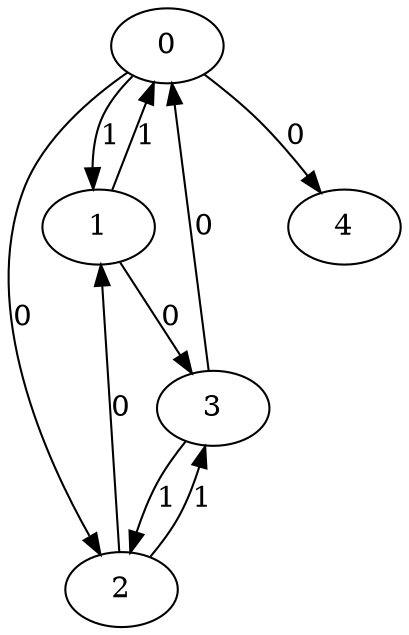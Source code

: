 // Source:2208 Canonical: -1 1 0 -1 0 1 -1 -1 0 -1 -1 0 -1 1 -1 0 -1 1 -1 -1 -1 -1 -1 -1 -1
digraph HRA_from_2208_graph_000 {
  0 -> 1 [label="1"];
  0 -> 2 [label="0"];
  1 -> 0 [label="1"];
  1 -> 3 [label="0"];
  2 -> 1 [label="0"];
  2 -> 3 [label="1"];
  3 -> 0 [label="0"];
  3 -> 2 [label="1"];
  0 -> 4 [label="0"];
}

// Source:2208 Canonical: -1 1 0 -1 0 1 -1 -1 0 -1 -1 0 -1 1 -1 0 -1 1 -1 -1 0 -1 -1 -1 -1
digraph HRA_from_2208_graph_001 {
  0 -> 1 [label="1"];
  0 -> 2 [label="0"];
  1 -> 0 [label="1"];
  1 -> 3 [label="0"];
  2 -> 1 [label="0"];
  2 -> 3 [label="1"];
  3 -> 0 [label="0"];
  3 -> 2 [label="1"];
  0 -> 4 [label="0"];
  4 -> 0 [label="0"];
}

// Source:2208 Canonical: -1 1 0 -1 -1 1 -1 -1 0 0 -1 0 -1 1 -1 0 -1 1 -1 -1 -1 -1 -1 -1 -1
digraph HRA_from_2208_graph_002 {
  0 -> 1 [label="1"];
  0 -> 2 [label="0"];
  1 -> 0 [label="1"];
  1 -> 3 [label="0"];
  2 -> 1 [label="0"];
  2 -> 3 [label="1"];
  3 -> 0 [label="0"];
  3 -> 2 [label="1"];
  1 -> 4 [label="0"];
}

// Source:2208 Canonical: -1 1 0 -1 0 1 -1 -1 0 0 -1 0 -1 1 -1 0 -1 1 -1 -1 -1 -1 -1 -1 -1
digraph HRA_from_2208_graph_003 {
  0 -> 1 [label="1"];
  0 -> 2 [label="0"];
  1 -> 0 [label="1"];
  1 -> 3 [label="0"];
  2 -> 1 [label="0"];
  2 -> 3 [label="1"];
  3 -> 0 [label="0"];
  3 -> 2 [label="1"];
  0 -> 4 [label="0"];
  1 -> 4 [label="0"];
}

// Source:2208 Canonical: -1 1 0 -1 -1 1 -1 -1 0 0 -1 0 -1 1 -1 0 -1 1 -1 -1 0 -1 -1 -1 -1
digraph HRA_from_2208_graph_004 {
  0 -> 1 [label="1"];
  0 -> 2 [label="0"];
  1 -> 0 [label="1"];
  1 -> 3 [label="0"];
  2 -> 1 [label="0"];
  2 -> 3 [label="1"];
  3 -> 0 [label="0"];
  3 -> 2 [label="1"];
  4 -> 0 [label="0"];
  1 -> 4 [label="0"];
}

// Source:2208 Canonical: -1 1 0 -1 0 1 -1 -1 0 0 -1 0 -1 1 -1 0 -1 1 -1 -1 0 -1 -1 -1 -1
digraph HRA_from_2208_graph_005 {
  0 -> 1 [label="1"];
  0 -> 2 [label="0"];
  1 -> 0 [label="1"];
  1 -> 3 [label="0"];
  2 -> 1 [label="0"];
  2 -> 3 [label="1"];
  3 -> 0 [label="0"];
  3 -> 2 [label="1"];
  0 -> 4 [label="0"];
  4 -> 0 [label="0"];
  1 -> 4 [label="0"];
}

// Source:2208 Canonical: -1 1 0 -1 0 1 -1 -1 0 -1 -1 0 -1 1 -1 0 -1 1 -1 -1 -1 0 -1 -1 -1
digraph HRA_from_2208_graph_006 {
  0 -> 1 [label="1"];
  0 -> 2 [label="0"];
  1 -> 0 [label="1"];
  1 -> 3 [label="0"];
  2 -> 1 [label="0"];
  2 -> 3 [label="1"];
  3 -> 0 [label="0"];
  3 -> 2 [label="1"];
  0 -> 4 [label="0"];
  4 -> 1 [label="0"];
}

// Source:2208 Canonical: -1 1 0 -1 0 1 -1 -1 0 -1 -1 0 -1 1 -1 0 -1 1 -1 -1 0 0 -1 -1 -1
digraph HRA_from_2208_graph_007 {
  0 -> 1 [label="1"];
  0 -> 2 [label="0"];
  1 -> 0 [label="1"];
  1 -> 3 [label="0"];
  2 -> 1 [label="0"];
  2 -> 3 [label="1"];
  3 -> 0 [label="0"];
  3 -> 2 [label="1"];
  0 -> 4 [label="0"];
  4 -> 0 [label="0"];
  4 -> 1 [label="0"];
}

// Source:2208 Canonical: -1 1 0 -1 -1 1 -1 -1 0 0 -1 0 -1 1 -1 0 -1 1 -1 -1 -1 0 -1 -1 -1
digraph HRA_from_2208_graph_008 {
  0 -> 1 [label="1"];
  0 -> 2 [label="0"];
  1 -> 0 [label="1"];
  1 -> 3 [label="0"];
  2 -> 1 [label="0"];
  2 -> 3 [label="1"];
  3 -> 0 [label="0"];
  3 -> 2 [label="1"];
  1 -> 4 [label="0"];
  4 -> 1 [label="0"];
}

// Source:2208 Canonical: -1 1 0 -1 0 1 -1 -1 0 0 -1 0 -1 1 -1 0 -1 1 -1 -1 -1 0 -1 -1 -1
digraph HRA_from_2208_graph_009 {
  0 -> 1 [label="1"];
  0 -> 2 [label="0"];
  1 -> 0 [label="1"];
  1 -> 3 [label="0"];
  2 -> 1 [label="0"];
  2 -> 3 [label="1"];
  3 -> 0 [label="0"];
  3 -> 2 [label="1"];
  0 -> 4 [label="0"];
  1 -> 4 [label="0"];
  4 -> 1 [label="0"];
}

// Source:2208 Canonical: -1 1 0 -1 -1 1 -1 -1 0 0 -1 0 -1 1 -1 0 -1 1 -1 -1 0 0 -1 -1 -1
digraph HRA_from_2208_graph_010 {
  0 -> 1 [label="1"];
  0 -> 2 [label="0"];
  1 -> 0 [label="1"];
  1 -> 3 [label="0"];
  2 -> 1 [label="0"];
  2 -> 3 [label="1"];
  3 -> 0 [label="0"];
  3 -> 2 [label="1"];
  4 -> 0 [label="0"];
  1 -> 4 [label="0"];
  4 -> 1 [label="0"];
}

// Source:2208 Canonical: -1 1 0 -1 0 1 -1 -1 0 0 -1 0 -1 1 -1 0 -1 1 -1 -1 0 0 -1 -1 -1
digraph HRA_from_2208_graph_011 {
  0 -> 1 [label="1"];
  0 -> 2 [label="0"];
  1 -> 0 [label="1"];
  1 -> 3 [label="0"];
  2 -> 1 [label="0"];
  2 -> 3 [label="1"];
  3 -> 0 [label="0"];
  3 -> 2 [label="1"];
  0 -> 4 [label="0"];
  4 -> 0 [label="0"];
  1 -> 4 [label="0"];
  4 -> 1 [label="0"];
}

// Source:2208 Canonical: -1 1 0 -1 -1 1 -1 -1 0 -1 -1 0 -1 1 0 0 -1 1 -1 -1 -1 -1 -1 -1 -1
digraph HRA_from_2208_graph_012 {
  0 -> 1 [label="1"];
  0 -> 2 [label="0"];
  1 -> 0 [label="1"];
  1 -> 3 [label="0"];
  2 -> 1 [label="0"];
  2 -> 3 [label="1"];
  3 -> 0 [label="0"];
  3 -> 2 [label="1"];
  2 -> 4 [label="0"];
}

// Source:2208 Canonical: -1 1 0 -1 0 1 -1 -1 0 -1 -1 0 -1 1 0 0 -1 1 -1 -1 -1 -1 -1 -1 -1
digraph HRA_from_2208_graph_013 {
  0 -> 1 [label="1"];
  0 -> 2 [label="0"];
  1 -> 0 [label="1"];
  1 -> 3 [label="0"];
  2 -> 1 [label="0"];
  2 -> 3 [label="1"];
  3 -> 0 [label="0"];
  3 -> 2 [label="1"];
  0 -> 4 [label="0"];
  2 -> 4 [label="0"];
}

// Source:2208 Canonical: -1 1 0 -1 -1 1 -1 -1 0 -1 -1 0 -1 1 0 0 -1 1 -1 -1 0 -1 -1 -1 -1
digraph HRA_from_2208_graph_014 {
  0 -> 1 [label="1"];
  0 -> 2 [label="0"];
  1 -> 0 [label="1"];
  1 -> 3 [label="0"];
  2 -> 1 [label="0"];
  2 -> 3 [label="1"];
  3 -> 0 [label="0"];
  3 -> 2 [label="1"];
  4 -> 0 [label="0"];
  2 -> 4 [label="0"];
}

// Source:2208 Canonical: -1 1 0 -1 0 1 -1 -1 0 -1 -1 0 -1 1 0 0 -1 1 -1 -1 0 -1 -1 -1 -1
digraph HRA_from_2208_graph_015 {
  0 -> 1 [label="1"];
  0 -> 2 [label="0"];
  1 -> 0 [label="1"];
  1 -> 3 [label="0"];
  2 -> 1 [label="0"];
  2 -> 3 [label="1"];
  3 -> 0 [label="0"];
  3 -> 2 [label="1"];
  0 -> 4 [label="0"];
  4 -> 0 [label="0"];
  2 -> 4 [label="0"];
}

// Source:2208 Canonical: -1 1 0 -1 -1 1 -1 -1 0 0 -1 0 -1 1 0 0 -1 1 -1 -1 -1 -1 -1 -1 -1
digraph HRA_from_2208_graph_016 {
  0 -> 1 [label="1"];
  0 -> 2 [label="0"];
  1 -> 0 [label="1"];
  1 -> 3 [label="0"];
  2 -> 1 [label="0"];
  2 -> 3 [label="1"];
  3 -> 0 [label="0"];
  3 -> 2 [label="1"];
  1 -> 4 [label="0"];
  2 -> 4 [label="0"];
}

// Source:2208 Canonical: -1 1 0 -1 0 1 -1 -1 0 0 -1 0 -1 1 0 0 -1 1 -1 -1 -1 -1 -1 -1 -1
digraph HRA_from_2208_graph_017 {
  0 -> 1 [label="1"];
  0 -> 2 [label="0"];
  1 -> 0 [label="1"];
  1 -> 3 [label="0"];
  2 -> 1 [label="0"];
  2 -> 3 [label="1"];
  3 -> 0 [label="0"];
  3 -> 2 [label="1"];
  0 -> 4 [label="0"];
  1 -> 4 [label="0"];
  2 -> 4 [label="0"];
}

// Source:2208 Canonical: -1 1 0 -1 -1 1 -1 -1 0 0 -1 0 -1 1 0 0 -1 1 -1 -1 0 -1 -1 -1 -1
digraph HRA_from_2208_graph_018 {
  0 -> 1 [label="1"];
  0 -> 2 [label="0"];
  1 -> 0 [label="1"];
  1 -> 3 [label="0"];
  2 -> 1 [label="0"];
  2 -> 3 [label="1"];
  3 -> 0 [label="0"];
  3 -> 2 [label="1"];
  4 -> 0 [label="0"];
  1 -> 4 [label="0"];
  2 -> 4 [label="0"];
}

// Source:2208 Canonical: -1 1 0 -1 0 1 -1 -1 0 0 -1 0 -1 1 0 0 -1 1 -1 -1 0 -1 -1 -1 -1
digraph HRA_from_2208_graph_019 {
  0 -> 1 [label="1"];
  0 -> 2 [label="0"];
  1 -> 0 [label="1"];
  1 -> 3 [label="0"];
  2 -> 1 [label="0"];
  2 -> 3 [label="1"];
  3 -> 0 [label="0"];
  3 -> 2 [label="1"];
  0 -> 4 [label="0"];
  4 -> 0 [label="0"];
  1 -> 4 [label="0"];
  2 -> 4 [label="0"];
}

// Source:2208 Canonical: -1 1 0 -1 -1 1 -1 -1 0 -1 -1 0 -1 1 0 0 -1 1 -1 -1 -1 0 -1 -1 -1
digraph HRA_from_2208_graph_020 {
  0 -> 1 [label="1"];
  0 -> 2 [label="0"];
  1 -> 0 [label="1"];
  1 -> 3 [label="0"];
  2 -> 1 [label="0"];
  2 -> 3 [label="1"];
  3 -> 0 [label="0"];
  3 -> 2 [label="1"];
  4 -> 1 [label="0"];
  2 -> 4 [label="0"];
}

// Source:2208 Canonical: -1 1 0 -1 0 1 -1 -1 0 -1 -1 0 -1 1 0 0 -1 1 -1 -1 -1 0 -1 -1 -1
digraph HRA_from_2208_graph_021 {
  0 -> 1 [label="1"];
  0 -> 2 [label="0"];
  1 -> 0 [label="1"];
  1 -> 3 [label="0"];
  2 -> 1 [label="0"];
  2 -> 3 [label="1"];
  3 -> 0 [label="0"];
  3 -> 2 [label="1"];
  0 -> 4 [label="0"];
  4 -> 1 [label="0"];
  2 -> 4 [label="0"];
}

// Source:2208 Canonical: -1 1 0 -1 -1 1 -1 -1 0 -1 -1 0 -1 1 0 0 -1 1 -1 -1 0 0 -1 -1 -1
digraph HRA_from_2208_graph_022 {
  0 -> 1 [label="1"];
  0 -> 2 [label="0"];
  1 -> 0 [label="1"];
  1 -> 3 [label="0"];
  2 -> 1 [label="0"];
  2 -> 3 [label="1"];
  3 -> 0 [label="0"];
  3 -> 2 [label="1"];
  4 -> 0 [label="0"];
  4 -> 1 [label="0"];
  2 -> 4 [label="0"];
}

// Source:2208 Canonical: -1 1 0 -1 0 1 -1 -1 0 -1 -1 0 -1 1 0 0 -1 1 -1 -1 0 0 -1 -1 -1
digraph HRA_from_2208_graph_023 {
  0 -> 1 [label="1"];
  0 -> 2 [label="0"];
  1 -> 0 [label="1"];
  1 -> 3 [label="0"];
  2 -> 1 [label="0"];
  2 -> 3 [label="1"];
  3 -> 0 [label="0"];
  3 -> 2 [label="1"];
  0 -> 4 [label="0"];
  4 -> 0 [label="0"];
  4 -> 1 [label="0"];
  2 -> 4 [label="0"];
}

// Source:2208 Canonical: -1 1 0 -1 -1 1 -1 -1 0 0 -1 0 -1 1 0 0 -1 1 -1 -1 -1 0 -1 -1 -1
digraph HRA_from_2208_graph_024 {
  0 -> 1 [label="1"];
  0 -> 2 [label="0"];
  1 -> 0 [label="1"];
  1 -> 3 [label="0"];
  2 -> 1 [label="0"];
  2 -> 3 [label="1"];
  3 -> 0 [label="0"];
  3 -> 2 [label="1"];
  1 -> 4 [label="0"];
  4 -> 1 [label="0"];
  2 -> 4 [label="0"];
}

// Source:2208 Canonical: -1 1 0 -1 0 1 -1 -1 0 0 -1 0 -1 1 0 0 -1 1 -1 -1 -1 0 -1 -1 -1
digraph HRA_from_2208_graph_025 {
  0 -> 1 [label="1"];
  0 -> 2 [label="0"];
  1 -> 0 [label="1"];
  1 -> 3 [label="0"];
  2 -> 1 [label="0"];
  2 -> 3 [label="1"];
  3 -> 0 [label="0"];
  3 -> 2 [label="1"];
  0 -> 4 [label="0"];
  1 -> 4 [label="0"];
  4 -> 1 [label="0"];
  2 -> 4 [label="0"];
}

// Source:2208 Canonical: -1 1 0 -1 -1 1 -1 -1 0 0 -1 0 -1 1 0 0 -1 1 -1 -1 0 0 -1 -1 -1
digraph HRA_from_2208_graph_026 {
  0 -> 1 [label="1"];
  0 -> 2 [label="0"];
  1 -> 0 [label="1"];
  1 -> 3 [label="0"];
  2 -> 1 [label="0"];
  2 -> 3 [label="1"];
  3 -> 0 [label="0"];
  3 -> 2 [label="1"];
  4 -> 0 [label="0"];
  1 -> 4 [label="0"];
  4 -> 1 [label="0"];
  2 -> 4 [label="0"];
}

// Source:2208 Canonical: -1 1 0 -1 0 1 -1 -1 0 0 -1 0 -1 1 0 0 -1 1 -1 -1 0 0 -1 -1 -1
digraph HRA_from_2208_graph_027 {
  0 -> 1 [label="1"];
  0 -> 2 [label="0"];
  1 -> 0 [label="1"];
  1 -> 3 [label="0"];
  2 -> 1 [label="0"];
  2 -> 3 [label="1"];
  3 -> 0 [label="0"];
  3 -> 2 [label="1"];
  0 -> 4 [label="0"];
  4 -> 0 [label="0"];
  1 -> 4 [label="0"];
  4 -> 1 [label="0"];
  2 -> 4 [label="0"];
}

// Source:2208 Canonical: -1 1 0 -1 0 1 -1 -1 0 -1 -1 0 -1 1 -1 0 -1 1 -1 -1 -1 -1 0 -1 -1
digraph HRA_from_2208_graph_028 {
  0 -> 1 [label="1"];
  0 -> 2 [label="0"];
  1 -> 0 [label="1"];
  1 -> 3 [label="0"];
  2 -> 1 [label="0"];
  2 -> 3 [label="1"];
  3 -> 0 [label="0"];
  3 -> 2 [label="1"];
  0 -> 4 [label="0"];
  4 -> 2 [label="0"];
}

// Source:2208 Canonical: -1 1 0 -1 0 1 -1 -1 0 -1 -1 0 -1 1 -1 0 -1 1 -1 -1 0 -1 0 -1 -1
digraph HRA_from_2208_graph_029 {
  0 -> 1 [label="1"];
  0 -> 2 [label="0"];
  1 -> 0 [label="1"];
  1 -> 3 [label="0"];
  2 -> 1 [label="0"];
  2 -> 3 [label="1"];
  3 -> 0 [label="0"];
  3 -> 2 [label="1"];
  0 -> 4 [label="0"];
  4 -> 0 [label="0"];
  4 -> 2 [label="0"];
}

// Source:2208 Canonical: -1 1 0 -1 -1 1 -1 -1 0 0 -1 0 -1 1 -1 0 -1 1 -1 -1 -1 -1 0 -1 -1
digraph HRA_from_2208_graph_030 {
  0 -> 1 [label="1"];
  0 -> 2 [label="0"];
  1 -> 0 [label="1"];
  1 -> 3 [label="0"];
  2 -> 1 [label="0"];
  2 -> 3 [label="1"];
  3 -> 0 [label="0"];
  3 -> 2 [label="1"];
  1 -> 4 [label="0"];
  4 -> 2 [label="0"];
}

// Source:2208 Canonical: -1 1 0 -1 0 1 -1 -1 0 0 -1 0 -1 1 -1 0 -1 1 -1 -1 -1 -1 0 -1 -1
digraph HRA_from_2208_graph_031 {
  0 -> 1 [label="1"];
  0 -> 2 [label="0"];
  1 -> 0 [label="1"];
  1 -> 3 [label="0"];
  2 -> 1 [label="0"];
  2 -> 3 [label="1"];
  3 -> 0 [label="0"];
  3 -> 2 [label="1"];
  0 -> 4 [label="0"];
  1 -> 4 [label="0"];
  4 -> 2 [label="0"];
}

// Source:2208 Canonical: -1 1 0 -1 -1 1 -1 -1 0 0 -1 0 -1 1 -1 0 -1 1 -1 -1 0 -1 0 -1 -1
digraph HRA_from_2208_graph_032 {
  0 -> 1 [label="1"];
  0 -> 2 [label="0"];
  1 -> 0 [label="1"];
  1 -> 3 [label="0"];
  2 -> 1 [label="0"];
  2 -> 3 [label="1"];
  3 -> 0 [label="0"];
  3 -> 2 [label="1"];
  4 -> 0 [label="0"];
  1 -> 4 [label="0"];
  4 -> 2 [label="0"];
}

// Source:2208 Canonical: -1 1 0 -1 0 1 -1 -1 0 0 -1 0 -1 1 -1 0 -1 1 -1 -1 0 -1 0 -1 -1
digraph HRA_from_2208_graph_033 {
  0 -> 1 [label="1"];
  0 -> 2 [label="0"];
  1 -> 0 [label="1"];
  1 -> 3 [label="0"];
  2 -> 1 [label="0"];
  2 -> 3 [label="1"];
  3 -> 0 [label="0"];
  3 -> 2 [label="1"];
  0 -> 4 [label="0"];
  4 -> 0 [label="0"];
  1 -> 4 [label="0"];
  4 -> 2 [label="0"];
}

// Source:2208 Canonical: -1 1 0 -1 0 1 -1 -1 0 -1 -1 0 -1 1 -1 0 -1 1 -1 -1 -1 0 0 -1 -1
digraph HRA_from_2208_graph_034 {
  0 -> 1 [label="1"];
  0 -> 2 [label="0"];
  1 -> 0 [label="1"];
  1 -> 3 [label="0"];
  2 -> 1 [label="0"];
  2 -> 3 [label="1"];
  3 -> 0 [label="0"];
  3 -> 2 [label="1"];
  0 -> 4 [label="0"];
  4 -> 1 [label="0"];
  4 -> 2 [label="0"];
}

// Source:2208 Canonical: -1 1 0 -1 0 1 -1 -1 0 -1 -1 0 -1 1 -1 0 -1 1 -1 -1 0 0 0 -1 -1
digraph HRA_from_2208_graph_035 {
  0 -> 1 [label="1"];
  0 -> 2 [label="0"];
  1 -> 0 [label="1"];
  1 -> 3 [label="0"];
  2 -> 1 [label="0"];
  2 -> 3 [label="1"];
  3 -> 0 [label="0"];
  3 -> 2 [label="1"];
  0 -> 4 [label="0"];
  4 -> 0 [label="0"];
  4 -> 1 [label="0"];
  4 -> 2 [label="0"];
}

// Source:2208 Canonical: -1 1 0 -1 -1 1 -1 -1 0 0 -1 0 -1 1 -1 0 -1 1 -1 -1 -1 0 0 -1 -1
digraph HRA_from_2208_graph_036 {
  0 -> 1 [label="1"];
  0 -> 2 [label="0"];
  1 -> 0 [label="1"];
  1 -> 3 [label="0"];
  2 -> 1 [label="0"];
  2 -> 3 [label="1"];
  3 -> 0 [label="0"];
  3 -> 2 [label="1"];
  1 -> 4 [label="0"];
  4 -> 1 [label="0"];
  4 -> 2 [label="0"];
}

// Source:2208 Canonical: -1 1 0 -1 0 1 -1 -1 0 0 -1 0 -1 1 -1 0 -1 1 -1 -1 -1 0 0 -1 -1
digraph HRA_from_2208_graph_037 {
  0 -> 1 [label="1"];
  0 -> 2 [label="0"];
  1 -> 0 [label="1"];
  1 -> 3 [label="0"];
  2 -> 1 [label="0"];
  2 -> 3 [label="1"];
  3 -> 0 [label="0"];
  3 -> 2 [label="1"];
  0 -> 4 [label="0"];
  1 -> 4 [label="0"];
  4 -> 1 [label="0"];
  4 -> 2 [label="0"];
}

// Source:2208 Canonical: -1 1 0 -1 -1 1 -1 -1 0 0 -1 0 -1 1 -1 0 -1 1 -1 -1 0 0 0 -1 -1
digraph HRA_from_2208_graph_038 {
  0 -> 1 [label="1"];
  0 -> 2 [label="0"];
  1 -> 0 [label="1"];
  1 -> 3 [label="0"];
  2 -> 1 [label="0"];
  2 -> 3 [label="1"];
  3 -> 0 [label="0"];
  3 -> 2 [label="1"];
  4 -> 0 [label="0"];
  1 -> 4 [label="0"];
  4 -> 1 [label="0"];
  4 -> 2 [label="0"];
}

// Source:2208 Canonical: -1 1 0 -1 0 1 -1 -1 0 0 -1 0 -1 1 -1 0 -1 1 -1 -1 0 0 0 -1 -1
digraph HRA_from_2208_graph_039 {
  0 -> 1 [label="1"];
  0 -> 2 [label="0"];
  1 -> 0 [label="1"];
  1 -> 3 [label="0"];
  2 -> 1 [label="0"];
  2 -> 3 [label="1"];
  3 -> 0 [label="0"];
  3 -> 2 [label="1"];
  0 -> 4 [label="0"];
  4 -> 0 [label="0"];
  1 -> 4 [label="0"];
  4 -> 1 [label="0"];
  4 -> 2 [label="0"];
}

// Source:2208 Canonical: -1 1 0 -1 -1 1 -1 -1 0 -1 -1 0 -1 1 0 0 -1 1 -1 -1 -1 -1 0 -1 -1
digraph HRA_from_2208_graph_040 {
  0 -> 1 [label="1"];
  0 -> 2 [label="0"];
  1 -> 0 [label="1"];
  1 -> 3 [label="0"];
  2 -> 1 [label="0"];
  2 -> 3 [label="1"];
  3 -> 0 [label="0"];
  3 -> 2 [label="1"];
  2 -> 4 [label="0"];
  4 -> 2 [label="0"];
}

// Source:2208 Canonical: -1 1 0 -1 0 1 -1 -1 0 -1 -1 0 -1 1 0 0 -1 1 -1 -1 -1 -1 0 -1 -1
digraph HRA_from_2208_graph_041 {
  0 -> 1 [label="1"];
  0 -> 2 [label="0"];
  1 -> 0 [label="1"];
  1 -> 3 [label="0"];
  2 -> 1 [label="0"];
  2 -> 3 [label="1"];
  3 -> 0 [label="0"];
  3 -> 2 [label="1"];
  0 -> 4 [label="0"];
  2 -> 4 [label="0"];
  4 -> 2 [label="0"];
}

// Source:2208 Canonical: -1 1 0 -1 -1 1 -1 -1 0 -1 -1 0 -1 1 0 0 -1 1 -1 -1 0 -1 0 -1 -1
digraph HRA_from_2208_graph_042 {
  0 -> 1 [label="1"];
  0 -> 2 [label="0"];
  1 -> 0 [label="1"];
  1 -> 3 [label="0"];
  2 -> 1 [label="0"];
  2 -> 3 [label="1"];
  3 -> 0 [label="0"];
  3 -> 2 [label="1"];
  4 -> 0 [label="0"];
  2 -> 4 [label="0"];
  4 -> 2 [label="0"];
}

// Source:2208 Canonical: -1 1 0 -1 0 1 -1 -1 0 -1 -1 0 -1 1 0 0 -1 1 -1 -1 0 -1 0 -1 -1
digraph HRA_from_2208_graph_043 {
  0 -> 1 [label="1"];
  0 -> 2 [label="0"];
  1 -> 0 [label="1"];
  1 -> 3 [label="0"];
  2 -> 1 [label="0"];
  2 -> 3 [label="1"];
  3 -> 0 [label="0"];
  3 -> 2 [label="1"];
  0 -> 4 [label="0"];
  4 -> 0 [label="0"];
  2 -> 4 [label="0"];
  4 -> 2 [label="0"];
}

// Source:2208 Canonical: -1 1 0 -1 -1 1 -1 -1 0 0 -1 0 -1 1 0 0 -1 1 -1 -1 -1 -1 0 -1 -1
digraph HRA_from_2208_graph_044 {
  0 -> 1 [label="1"];
  0 -> 2 [label="0"];
  1 -> 0 [label="1"];
  1 -> 3 [label="0"];
  2 -> 1 [label="0"];
  2 -> 3 [label="1"];
  3 -> 0 [label="0"];
  3 -> 2 [label="1"];
  1 -> 4 [label="0"];
  2 -> 4 [label="0"];
  4 -> 2 [label="0"];
}

// Source:2208 Canonical: -1 1 0 -1 0 1 -1 -1 0 0 -1 0 -1 1 0 0 -1 1 -1 -1 -1 -1 0 -1 -1
digraph HRA_from_2208_graph_045 {
  0 -> 1 [label="1"];
  0 -> 2 [label="0"];
  1 -> 0 [label="1"];
  1 -> 3 [label="0"];
  2 -> 1 [label="0"];
  2 -> 3 [label="1"];
  3 -> 0 [label="0"];
  3 -> 2 [label="1"];
  0 -> 4 [label="0"];
  1 -> 4 [label="0"];
  2 -> 4 [label="0"];
  4 -> 2 [label="0"];
}

// Source:2208 Canonical: -1 1 0 -1 -1 1 -1 -1 0 0 -1 0 -1 1 0 0 -1 1 -1 -1 0 -1 0 -1 -1
digraph HRA_from_2208_graph_046 {
  0 -> 1 [label="1"];
  0 -> 2 [label="0"];
  1 -> 0 [label="1"];
  1 -> 3 [label="0"];
  2 -> 1 [label="0"];
  2 -> 3 [label="1"];
  3 -> 0 [label="0"];
  3 -> 2 [label="1"];
  4 -> 0 [label="0"];
  1 -> 4 [label="0"];
  2 -> 4 [label="0"];
  4 -> 2 [label="0"];
}

// Source:2208 Canonical: -1 1 0 -1 0 1 -1 -1 0 0 -1 0 -1 1 0 0 -1 1 -1 -1 0 -1 0 -1 -1
digraph HRA_from_2208_graph_047 {
  0 -> 1 [label="1"];
  0 -> 2 [label="0"];
  1 -> 0 [label="1"];
  1 -> 3 [label="0"];
  2 -> 1 [label="0"];
  2 -> 3 [label="1"];
  3 -> 0 [label="0"];
  3 -> 2 [label="1"];
  0 -> 4 [label="0"];
  4 -> 0 [label="0"];
  1 -> 4 [label="0"];
  2 -> 4 [label="0"];
  4 -> 2 [label="0"];
}

// Source:2208 Canonical: -1 1 0 -1 -1 1 -1 -1 0 -1 -1 0 -1 1 0 0 -1 1 -1 -1 -1 0 0 -1 -1
digraph HRA_from_2208_graph_048 {
  0 -> 1 [label="1"];
  0 -> 2 [label="0"];
  1 -> 0 [label="1"];
  1 -> 3 [label="0"];
  2 -> 1 [label="0"];
  2 -> 3 [label="1"];
  3 -> 0 [label="0"];
  3 -> 2 [label="1"];
  4 -> 1 [label="0"];
  2 -> 4 [label="0"];
  4 -> 2 [label="0"];
}

// Source:2208 Canonical: -1 1 0 -1 0 1 -1 -1 0 -1 -1 0 -1 1 0 0 -1 1 -1 -1 -1 0 0 -1 -1
digraph HRA_from_2208_graph_049 {
  0 -> 1 [label="1"];
  0 -> 2 [label="0"];
  1 -> 0 [label="1"];
  1 -> 3 [label="0"];
  2 -> 1 [label="0"];
  2 -> 3 [label="1"];
  3 -> 0 [label="0"];
  3 -> 2 [label="1"];
  0 -> 4 [label="0"];
  4 -> 1 [label="0"];
  2 -> 4 [label="0"];
  4 -> 2 [label="0"];
}

// Source:2208 Canonical: -1 1 0 -1 -1 1 -1 -1 0 -1 -1 0 -1 1 0 0 -1 1 -1 -1 0 0 0 -1 -1
digraph HRA_from_2208_graph_050 {
  0 -> 1 [label="1"];
  0 -> 2 [label="0"];
  1 -> 0 [label="1"];
  1 -> 3 [label="0"];
  2 -> 1 [label="0"];
  2 -> 3 [label="1"];
  3 -> 0 [label="0"];
  3 -> 2 [label="1"];
  4 -> 0 [label="0"];
  4 -> 1 [label="0"];
  2 -> 4 [label="0"];
  4 -> 2 [label="0"];
}

// Source:2208 Canonical: -1 1 0 -1 0 1 -1 -1 0 -1 -1 0 -1 1 0 0 -1 1 -1 -1 0 0 0 -1 -1
digraph HRA_from_2208_graph_051 {
  0 -> 1 [label="1"];
  0 -> 2 [label="0"];
  1 -> 0 [label="1"];
  1 -> 3 [label="0"];
  2 -> 1 [label="0"];
  2 -> 3 [label="1"];
  3 -> 0 [label="0"];
  3 -> 2 [label="1"];
  0 -> 4 [label="0"];
  4 -> 0 [label="0"];
  4 -> 1 [label="0"];
  2 -> 4 [label="0"];
  4 -> 2 [label="0"];
}

// Source:2208 Canonical: -1 1 0 -1 -1 1 -1 -1 0 0 -1 0 -1 1 0 0 -1 1 -1 -1 -1 0 0 -1 -1
digraph HRA_from_2208_graph_052 {
  0 -> 1 [label="1"];
  0 -> 2 [label="0"];
  1 -> 0 [label="1"];
  1 -> 3 [label="0"];
  2 -> 1 [label="0"];
  2 -> 3 [label="1"];
  3 -> 0 [label="0"];
  3 -> 2 [label="1"];
  1 -> 4 [label="0"];
  4 -> 1 [label="0"];
  2 -> 4 [label="0"];
  4 -> 2 [label="0"];
}

// Source:2208 Canonical: -1 1 0 -1 0 1 -1 -1 0 0 -1 0 -1 1 0 0 -1 1 -1 -1 -1 0 0 -1 -1
digraph HRA_from_2208_graph_053 {
  0 -> 1 [label="1"];
  0 -> 2 [label="0"];
  1 -> 0 [label="1"];
  1 -> 3 [label="0"];
  2 -> 1 [label="0"];
  2 -> 3 [label="1"];
  3 -> 0 [label="0"];
  3 -> 2 [label="1"];
  0 -> 4 [label="0"];
  1 -> 4 [label="0"];
  4 -> 1 [label="0"];
  2 -> 4 [label="0"];
  4 -> 2 [label="0"];
}

// Source:2208 Canonical: -1 1 0 -1 -1 1 -1 -1 0 0 -1 0 -1 1 0 0 -1 1 -1 -1 0 0 0 -1 -1
digraph HRA_from_2208_graph_054 {
  0 -> 1 [label="1"];
  0 -> 2 [label="0"];
  1 -> 0 [label="1"];
  1 -> 3 [label="0"];
  2 -> 1 [label="0"];
  2 -> 3 [label="1"];
  3 -> 0 [label="0"];
  3 -> 2 [label="1"];
  4 -> 0 [label="0"];
  1 -> 4 [label="0"];
  4 -> 1 [label="0"];
  2 -> 4 [label="0"];
  4 -> 2 [label="0"];
}

// Source:2208 Canonical: -1 1 0 -1 0 1 -1 -1 0 0 -1 0 -1 1 0 0 -1 1 -1 -1 0 0 0 -1 -1
digraph HRA_from_2208_graph_055 {
  0 -> 1 [label="1"];
  0 -> 2 [label="0"];
  1 -> 0 [label="1"];
  1 -> 3 [label="0"];
  2 -> 1 [label="0"];
  2 -> 3 [label="1"];
  3 -> 0 [label="0"];
  3 -> 2 [label="1"];
  0 -> 4 [label="0"];
  4 -> 0 [label="0"];
  1 -> 4 [label="0"];
  4 -> 1 [label="0"];
  2 -> 4 [label="0"];
  4 -> 2 [label="0"];
}

// Source:2208 Canonical: -1 1 0 -1 -1 1 -1 -1 0 -1 -1 0 -1 1 -1 0 -1 1 -1 0 -1 -1 -1 -1 -1
digraph HRA_from_2208_graph_056 {
  0 -> 1 [label="1"];
  0 -> 2 [label="0"];
  1 -> 0 [label="1"];
  1 -> 3 [label="0"];
  2 -> 1 [label="0"];
  2 -> 3 [label="1"];
  3 -> 0 [label="0"];
  3 -> 2 [label="1"];
  3 -> 4 [label="0"];
}

// Source:2208 Canonical: -1 1 0 -1 0 1 -1 -1 0 -1 -1 0 -1 1 -1 0 -1 1 -1 0 -1 -1 -1 -1 -1
digraph HRA_from_2208_graph_057 {
  0 -> 1 [label="1"];
  0 -> 2 [label="0"];
  1 -> 0 [label="1"];
  1 -> 3 [label="0"];
  2 -> 1 [label="0"];
  2 -> 3 [label="1"];
  3 -> 0 [label="0"];
  3 -> 2 [label="1"];
  0 -> 4 [label="0"];
  3 -> 4 [label="0"];
}

// Source:2208 Canonical: -1 1 0 -1 -1 1 -1 -1 0 -1 -1 0 -1 1 -1 0 -1 1 -1 0 0 -1 -1 -1 -1
digraph HRA_from_2208_graph_058 {
  0 -> 1 [label="1"];
  0 -> 2 [label="0"];
  1 -> 0 [label="1"];
  1 -> 3 [label="0"];
  2 -> 1 [label="0"];
  2 -> 3 [label="1"];
  3 -> 0 [label="0"];
  3 -> 2 [label="1"];
  4 -> 0 [label="0"];
  3 -> 4 [label="0"];
}

// Source:2208 Canonical: -1 1 0 -1 0 1 -1 -1 0 -1 -1 0 -1 1 -1 0 -1 1 -1 0 0 -1 -1 -1 -1
digraph HRA_from_2208_graph_059 {
  0 -> 1 [label="1"];
  0 -> 2 [label="0"];
  1 -> 0 [label="1"];
  1 -> 3 [label="0"];
  2 -> 1 [label="0"];
  2 -> 3 [label="1"];
  3 -> 0 [label="0"];
  3 -> 2 [label="1"];
  0 -> 4 [label="0"];
  4 -> 0 [label="0"];
  3 -> 4 [label="0"];
}

// Source:2208 Canonical: -1 1 0 -1 -1 1 -1 -1 0 0 -1 0 -1 1 -1 0 -1 1 -1 0 -1 -1 -1 -1 -1
digraph HRA_from_2208_graph_060 {
  0 -> 1 [label="1"];
  0 -> 2 [label="0"];
  1 -> 0 [label="1"];
  1 -> 3 [label="0"];
  2 -> 1 [label="0"];
  2 -> 3 [label="1"];
  3 -> 0 [label="0"];
  3 -> 2 [label="1"];
  1 -> 4 [label="0"];
  3 -> 4 [label="0"];
}

// Source:2208 Canonical: -1 1 0 -1 0 1 -1 -1 0 0 -1 0 -1 1 -1 0 -1 1 -1 0 -1 -1 -1 -1 -1
digraph HRA_from_2208_graph_061 {
  0 -> 1 [label="1"];
  0 -> 2 [label="0"];
  1 -> 0 [label="1"];
  1 -> 3 [label="0"];
  2 -> 1 [label="0"];
  2 -> 3 [label="1"];
  3 -> 0 [label="0"];
  3 -> 2 [label="1"];
  0 -> 4 [label="0"];
  1 -> 4 [label="0"];
  3 -> 4 [label="0"];
}

// Source:2208 Canonical: -1 1 0 -1 -1 1 -1 -1 0 0 -1 0 -1 1 -1 0 -1 1 -1 0 0 -1 -1 -1 -1
digraph HRA_from_2208_graph_062 {
  0 -> 1 [label="1"];
  0 -> 2 [label="0"];
  1 -> 0 [label="1"];
  1 -> 3 [label="0"];
  2 -> 1 [label="0"];
  2 -> 3 [label="1"];
  3 -> 0 [label="0"];
  3 -> 2 [label="1"];
  4 -> 0 [label="0"];
  1 -> 4 [label="0"];
  3 -> 4 [label="0"];
}

// Source:2208 Canonical: -1 1 0 -1 0 1 -1 -1 0 0 -1 0 -1 1 -1 0 -1 1 -1 0 0 -1 -1 -1 -1
digraph HRA_from_2208_graph_063 {
  0 -> 1 [label="1"];
  0 -> 2 [label="0"];
  1 -> 0 [label="1"];
  1 -> 3 [label="0"];
  2 -> 1 [label="0"];
  2 -> 3 [label="1"];
  3 -> 0 [label="0"];
  3 -> 2 [label="1"];
  0 -> 4 [label="0"];
  4 -> 0 [label="0"];
  1 -> 4 [label="0"];
  3 -> 4 [label="0"];
}

// Source:2208 Canonical: -1 1 0 -1 -1 1 -1 -1 0 -1 -1 0 -1 1 -1 0 -1 1 -1 0 -1 0 -1 -1 -1
digraph HRA_from_2208_graph_064 {
  0 -> 1 [label="1"];
  0 -> 2 [label="0"];
  1 -> 0 [label="1"];
  1 -> 3 [label="0"];
  2 -> 1 [label="0"];
  2 -> 3 [label="1"];
  3 -> 0 [label="0"];
  3 -> 2 [label="1"];
  4 -> 1 [label="0"];
  3 -> 4 [label="0"];
}

// Source:2208 Canonical: -1 1 0 -1 0 1 -1 -1 0 -1 -1 0 -1 1 -1 0 -1 1 -1 0 -1 0 -1 -1 -1
digraph HRA_from_2208_graph_065 {
  0 -> 1 [label="1"];
  0 -> 2 [label="0"];
  1 -> 0 [label="1"];
  1 -> 3 [label="0"];
  2 -> 1 [label="0"];
  2 -> 3 [label="1"];
  3 -> 0 [label="0"];
  3 -> 2 [label="1"];
  0 -> 4 [label="0"];
  4 -> 1 [label="0"];
  3 -> 4 [label="0"];
}

// Source:2208 Canonical: -1 1 0 -1 -1 1 -1 -1 0 -1 -1 0 -1 1 -1 0 -1 1 -1 0 0 0 -1 -1 -1
digraph HRA_from_2208_graph_066 {
  0 -> 1 [label="1"];
  0 -> 2 [label="0"];
  1 -> 0 [label="1"];
  1 -> 3 [label="0"];
  2 -> 1 [label="0"];
  2 -> 3 [label="1"];
  3 -> 0 [label="0"];
  3 -> 2 [label="1"];
  4 -> 0 [label="0"];
  4 -> 1 [label="0"];
  3 -> 4 [label="0"];
}

// Source:2208 Canonical: -1 1 0 -1 0 1 -1 -1 0 -1 -1 0 -1 1 -1 0 -1 1 -1 0 0 0 -1 -1 -1
digraph HRA_from_2208_graph_067 {
  0 -> 1 [label="1"];
  0 -> 2 [label="0"];
  1 -> 0 [label="1"];
  1 -> 3 [label="0"];
  2 -> 1 [label="0"];
  2 -> 3 [label="1"];
  3 -> 0 [label="0"];
  3 -> 2 [label="1"];
  0 -> 4 [label="0"];
  4 -> 0 [label="0"];
  4 -> 1 [label="0"];
  3 -> 4 [label="0"];
}

// Source:2208 Canonical: -1 1 0 -1 -1 1 -1 -1 0 0 -1 0 -1 1 -1 0 -1 1 -1 0 -1 0 -1 -1 -1
digraph HRA_from_2208_graph_068 {
  0 -> 1 [label="1"];
  0 -> 2 [label="0"];
  1 -> 0 [label="1"];
  1 -> 3 [label="0"];
  2 -> 1 [label="0"];
  2 -> 3 [label="1"];
  3 -> 0 [label="0"];
  3 -> 2 [label="1"];
  1 -> 4 [label="0"];
  4 -> 1 [label="0"];
  3 -> 4 [label="0"];
}

// Source:2208 Canonical: -1 1 0 -1 0 1 -1 -1 0 0 -1 0 -1 1 -1 0 -1 1 -1 0 -1 0 -1 -1 -1
digraph HRA_from_2208_graph_069 {
  0 -> 1 [label="1"];
  0 -> 2 [label="0"];
  1 -> 0 [label="1"];
  1 -> 3 [label="0"];
  2 -> 1 [label="0"];
  2 -> 3 [label="1"];
  3 -> 0 [label="0"];
  3 -> 2 [label="1"];
  0 -> 4 [label="0"];
  1 -> 4 [label="0"];
  4 -> 1 [label="0"];
  3 -> 4 [label="0"];
}

// Source:2208 Canonical: -1 1 0 -1 -1 1 -1 -1 0 0 -1 0 -1 1 -1 0 -1 1 -1 0 0 0 -1 -1 -1
digraph HRA_from_2208_graph_070 {
  0 -> 1 [label="1"];
  0 -> 2 [label="0"];
  1 -> 0 [label="1"];
  1 -> 3 [label="0"];
  2 -> 1 [label="0"];
  2 -> 3 [label="1"];
  3 -> 0 [label="0"];
  3 -> 2 [label="1"];
  4 -> 0 [label="0"];
  1 -> 4 [label="0"];
  4 -> 1 [label="0"];
  3 -> 4 [label="0"];
}

// Source:2208 Canonical: -1 1 0 -1 0 1 -1 -1 0 0 -1 0 -1 1 -1 0 -1 1 -1 0 0 0 -1 -1 -1
digraph HRA_from_2208_graph_071 {
  0 -> 1 [label="1"];
  0 -> 2 [label="0"];
  1 -> 0 [label="1"];
  1 -> 3 [label="0"];
  2 -> 1 [label="0"];
  2 -> 3 [label="1"];
  3 -> 0 [label="0"];
  3 -> 2 [label="1"];
  0 -> 4 [label="0"];
  4 -> 0 [label="0"];
  1 -> 4 [label="0"];
  4 -> 1 [label="0"];
  3 -> 4 [label="0"];
}

// Source:2208 Canonical: -1 1 0 -1 -1 1 -1 -1 0 -1 -1 0 -1 1 0 0 -1 1 -1 0 -1 -1 -1 -1 -1
digraph HRA_from_2208_graph_072 {
  0 -> 1 [label="1"];
  0 -> 2 [label="0"];
  1 -> 0 [label="1"];
  1 -> 3 [label="0"];
  2 -> 1 [label="0"];
  2 -> 3 [label="1"];
  3 -> 0 [label="0"];
  3 -> 2 [label="1"];
  2 -> 4 [label="0"];
  3 -> 4 [label="0"];
}

// Source:2208 Canonical: -1 1 0 -1 0 1 -1 -1 0 -1 -1 0 -1 1 0 0 -1 1 -1 0 -1 -1 -1 -1 -1
digraph HRA_from_2208_graph_073 {
  0 -> 1 [label="1"];
  0 -> 2 [label="0"];
  1 -> 0 [label="1"];
  1 -> 3 [label="0"];
  2 -> 1 [label="0"];
  2 -> 3 [label="1"];
  3 -> 0 [label="0"];
  3 -> 2 [label="1"];
  0 -> 4 [label="0"];
  2 -> 4 [label="0"];
  3 -> 4 [label="0"];
}

// Source:2208 Canonical: -1 1 0 -1 -1 1 -1 -1 0 -1 -1 0 -1 1 0 0 -1 1 -1 0 0 -1 -1 -1 -1
digraph HRA_from_2208_graph_074 {
  0 -> 1 [label="1"];
  0 -> 2 [label="0"];
  1 -> 0 [label="1"];
  1 -> 3 [label="0"];
  2 -> 1 [label="0"];
  2 -> 3 [label="1"];
  3 -> 0 [label="0"];
  3 -> 2 [label="1"];
  4 -> 0 [label="0"];
  2 -> 4 [label="0"];
  3 -> 4 [label="0"];
}

// Source:2208 Canonical: -1 1 0 -1 0 1 -1 -1 0 -1 -1 0 -1 1 0 0 -1 1 -1 0 0 -1 -1 -1 -1
digraph HRA_from_2208_graph_075 {
  0 -> 1 [label="1"];
  0 -> 2 [label="0"];
  1 -> 0 [label="1"];
  1 -> 3 [label="0"];
  2 -> 1 [label="0"];
  2 -> 3 [label="1"];
  3 -> 0 [label="0"];
  3 -> 2 [label="1"];
  0 -> 4 [label="0"];
  4 -> 0 [label="0"];
  2 -> 4 [label="0"];
  3 -> 4 [label="0"];
}

// Source:2208 Canonical: -1 1 0 -1 -1 1 -1 -1 0 0 -1 0 -1 1 0 0 -1 1 -1 0 -1 -1 -1 -1 -1
digraph HRA_from_2208_graph_076 {
  0 -> 1 [label="1"];
  0 -> 2 [label="0"];
  1 -> 0 [label="1"];
  1 -> 3 [label="0"];
  2 -> 1 [label="0"];
  2 -> 3 [label="1"];
  3 -> 0 [label="0"];
  3 -> 2 [label="1"];
  1 -> 4 [label="0"];
  2 -> 4 [label="0"];
  3 -> 4 [label="0"];
}

// Source:2208 Canonical: -1 1 0 -1 0 1 -1 -1 0 0 -1 0 -1 1 0 0 -1 1 -1 0 -1 -1 -1 -1 -1
digraph HRA_from_2208_graph_077 {
  0 -> 1 [label="1"];
  0 -> 2 [label="0"];
  1 -> 0 [label="1"];
  1 -> 3 [label="0"];
  2 -> 1 [label="0"];
  2 -> 3 [label="1"];
  3 -> 0 [label="0"];
  3 -> 2 [label="1"];
  0 -> 4 [label="0"];
  1 -> 4 [label="0"];
  2 -> 4 [label="0"];
  3 -> 4 [label="0"];
}

// Source:2208 Canonical: -1 1 0 -1 -1 1 -1 -1 0 0 -1 0 -1 1 0 0 -1 1 -1 0 0 -1 -1 -1 -1
digraph HRA_from_2208_graph_078 {
  0 -> 1 [label="1"];
  0 -> 2 [label="0"];
  1 -> 0 [label="1"];
  1 -> 3 [label="0"];
  2 -> 1 [label="0"];
  2 -> 3 [label="1"];
  3 -> 0 [label="0"];
  3 -> 2 [label="1"];
  4 -> 0 [label="0"];
  1 -> 4 [label="0"];
  2 -> 4 [label="0"];
  3 -> 4 [label="0"];
}

// Source:2208 Canonical: -1 1 0 -1 0 1 -1 -1 0 0 -1 0 -1 1 0 0 -1 1 -1 0 0 -1 -1 -1 -1
digraph HRA_from_2208_graph_079 {
  0 -> 1 [label="1"];
  0 -> 2 [label="0"];
  1 -> 0 [label="1"];
  1 -> 3 [label="0"];
  2 -> 1 [label="0"];
  2 -> 3 [label="1"];
  3 -> 0 [label="0"];
  3 -> 2 [label="1"];
  0 -> 4 [label="0"];
  4 -> 0 [label="0"];
  1 -> 4 [label="0"];
  2 -> 4 [label="0"];
  3 -> 4 [label="0"];
}

// Source:2208 Canonical: -1 1 0 -1 -1 1 -1 -1 0 -1 -1 0 -1 1 0 0 -1 1 -1 0 -1 0 -1 -1 -1
digraph HRA_from_2208_graph_080 {
  0 -> 1 [label="1"];
  0 -> 2 [label="0"];
  1 -> 0 [label="1"];
  1 -> 3 [label="0"];
  2 -> 1 [label="0"];
  2 -> 3 [label="1"];
  3 -> 0 [label="0"];
  3 -> 2 [label="1"];
  4 -> 1 [label="0"];
  2 -> 4 [label="0"];
  3 -> 4 [label="0"];
}

// Source:2208 Canonical: -1 1 0 -1 0 1 -1 -1 0 -1 -1 0 -1 1 0 0 -1 1 -1 0 -1 0 -1 -1 -1
digraph HRA_from_2208_graph_081 {
  0 -> 1 [label="1"];
  0 -> 2 [label="0"];
  1 -> 0 [label="1"];
  1 -> 3 [label="0"];
  2 -> 1 [label="0"];
  2 -> 3 [label="1"];
  3 -> 0 [label="0"];
  3 -> 2 [label="1"];
  0 -> 4 [label="0"];
  4 -> 1 [label="0"];
  2 -> 4 [label="0"];
  3 -> 4 [label="0"];
}

// Source:2208 Canonical: -1 1 0 -1 -1 1 -1 -1 0 -1 -1 0 -1 1 0 0 -1 1 -1 0 0 0 -1 -1 -1
digraph HRA_from_2208_graph_082 {
  0 -> 1 [label="1"];
  0 -> 2 [label="0"];
  1 -> 0 [label="1"];
  1 -> 3 [label="0"];
  2 -> 1 [label="0"];
  2 -> 3 [label="1"];
  3 -> 0 [label="0"];
  3 -> 2 [label="1"];
  4 -> 0 [label="0"];
  4 -> 1 [label="0"];
  2 -> 4 [label="0"];
  3 -> 4 [label="0"];
}

// Source:2208 Canonical: -1 1 0 -1 0 1 -1 -1 0 -1 -1 0 -1 1 0 0 -1 1 -1 0 0 0 -1 -1 -1
digraph HRA_from_2208_graph_083 {
  0 -> 1 [label="1"];
  0 -> 2 [label="0"];
  1 -> 0 [label="1"];
  1 -> 3 [label="0"];
  2 -> 1 [label="0"];
  2 -> 3 [label="1"];
  3 -> 0 [label="0"];
  3 -> 2 [label="1"];
  0 -> 4 [label="0"];
  4 -> 0 [label="0"];
  4 -> 1 [label="0"];
  2 -> 4 [label="0"];
  3 -> 4 [label="0"];
}

// Source:2208 Canonical: -1 1 0 -1 -1 1 -1 -1 0 0 -1 0 -1 1 0 0 -1 1 -1 0 -1 0 -1 -1 -1
digraph HRA_from_2208_graph_084 {
  0 -> 1 [label="1"];
  0 -> 2 [label="0"];
  1 -> 0 [label="1"];
  1 -> 3 [label="0"];
  2 -> 1 [label="0"];
  2 -> 3 [label="1"];
  3 -> 0 [label="0"];
  3 -> 2 [label="1"];
  1 -> 4 [label="0"];
  4 -> 1 [label="0"];
  2 -> 4 [label="0"];
  3 -> 4 [label="0"];
}

// Source:2208 Canonical: -1 1 0 -1 0 1 -1 -1 0 0 -1 0 -1 1 0 0 -1 1 -1 0 -1 0 -1 -1 -1
digraph HRA_from_2208_graph_085 {
  0 -> 1 [label="1"];
  0 -> 2 [label="0"];
  1 -> 0 [label="1"];
  1 -> 3 [label="0"];
  2 -> 1 [label="0"];
  2 -> 3 [label="1"];
  3 -> 0 [label="0"];
  3 -> 2 [label="1"];
  0 -> 4 [label="0"];
  1 -> 4 [label="0"];
  4 -> 1 [label="0"];
  2 -> 4 [label="0"];
  3 -> 4 [label="0"];
}

// Source:2208 Canonical: -1 1 0 -1 -1 1 -1 -1 0 0 -1 0 -1 1 0 0 -1 1 -1 0 0 0 -1 -1 -1
digraph HRA_from_2208_graph_086 {
  0 -> 1 [label="1"];
  0 -> 2 [label="0"];
  1 -> 0 [label="1"];
  1 -> 3 [label="0"];
  2 -> 1 [label="0"];
  2 -> 3 [label="1"];
  3 -> 0 [label="0"];
  3 -> 2 [label="1"];
  4 -> 0 [label="0"];
  1 -> 4 [label="0"];
  4 -> 1 [label="0"];
  2 -> 4 [label="0"];
  3 -> 4 [label="0"];
}

// Source:2208 Canonical: -1 1 0 -1 0 1 -1 -1 0 0 -1 0 -1 1 0 0 -1 1 -1 0 0 0 -1 -1 -1
digraph HRA_from_2208_graph_087 {
  0 -> 1 [label="1"];
  0 -> 2 [label="0"];
  1 -> 0 [label="1"];
  1 -> 3 [label="0"];
  2 -> 1 [label="0"];
  2 -> 3 [label="1"];
  3 -> 0 [label="0"];
  3 -> 2 [label="1"];
  0 -> 4 [label="0"];
  4 -> 0 [label="0"];
  1 -> 4 [label="0"];
  4 -> 1 [label="0"];
  2 -> 4 [label="0"];
  3 -> 4 [label="0"];
}

// Source:2208 Canonical: -1 1 0 -1 -1 1 -1 -1 0 -1 -1 0 -1 1 -1 0 -1 1 -1 0 -1 -1 0 -1 -1
digraph HRA_from_2208_graph_088 {
  0 -> 1 [label="1"];
  0 -> 2 [label="0"];
  1 -> 0 [label="1"];
  1 -> 3 [label="0"];
  2 -> 1 [label="0"];
  2 -> 3 [label="1"];
  3 -> 0 [label="0"];
  3 -> 2 [label="1"];
  4 -> 2 [label="0"];
  3 -> 4 [label="0"];
}

// Source:2208 Canonical: -1 1 0 -1 0 1 -1 -1 0 -1 -1 0 -1 1 -1 0 -1 1 -1 0 -1 -1 0 -1 -1
digraph HRA_from_2208_graph_089 {
  0 -> 1 [label="1"];
  0 -> 2 [label="0"];
  1 -> 0 [label="1"];
  1 -> 3 [label="0"];
  2 -> 1 [label="0"];
  2 -> 3 [label="1"];
  3 -> 0 [label="0"];
  3 -> 2 [label="1"];
  0 -> 4 [label="0"];
  4 -> 2 [label="0"];
  3 -> 4 [label="0"];
}

// Source:2208 Canonical: -1 1 0 -1 -1 1 -1 -1 0 -1 -1 0 -1 1 -1 0 -1 1 -1 0 0 -1 0 -1 -1
digraph HRA_from_2208_graph_090 {
  0 -> 1 [label="1"];
  0 -> 2 [label="0"];
  1 -> 0 [label="1"];
  1 -> 3 [label="0"];
  2 -> 1 [label="0"];
  2 -> 3 [label="1"];
  3 -> 0 [label="0"];
  3 -> 2 [label="1"];
  4 -> 0 [label="0"];
  4 -> 2 [label="0"];
  3 -> 4 [label="0"];
}

// Source:2208 Canonical: -1 1 0 -1 0 1 -1 -1 0 -1 -1 0 -1 1 -1 0 -1 1 -1 0 0 -1 0 -1 -1
digraph HRA_from_2208_graph_091 {
  0 -> 1 [label="1"];
  0 -> 2 [label="0"];
  1 -> 0 [label="1"];
  1 -> 3 [label="0"];
  2 -> 1 [label="0"];
  2 -> 3 [label="1"];
  3 -> 0 [label="0"];
  3 -> 2 [label="1"];
  0 -> 4 [label="0"];
  4 -> 0 [label="0"];
  4 -> 2 [label="0"];
  3 -> 4 [label="0"];
}

// Source:2208 Canonical: -1 1 0 -1 -1 1 -1 -1 0 0 -1 0 -1 1 -1 0 -1 1 -1 0 -1 -1 0 -1 -1
digraph HRA_from_2208_graph_092 {
  0 -> 1 [label="1"];
  0 -> 2 [label="0"];
  1 -> 0 [label="1"];
  1 -> 3 [label="0"];
  2 -> 1 [label="0"];
  2 -> 3 [label="1"];
  3 -> 0 [label="0"];
  3 -> 2 [label="1"];
  1 -> 4 [label="0"];
  4 -> 2 [label="0"];
  3 -> 4 [label="0"];
}

// Source:2208 Canonical: -1 1 0 -1 0 1 -1 -1 0 0 -1 0 -1 1 -1 0 -1 1 -1 0 -1 -1 0 -1 -1
digraph HRA_from_2208_graph_093 {
  0 -> 1 [label="1"];
  0 -> 2 [label="0"];
  1 -> 0 [label="1"];
  1 -> 3 [label="0"];
  2 -> 1 [label="0"];
  2 -> 3 [label="1"];
  3 -> 0 [label="0"];
  3 -> 2 [label="1"];
  0 -> 4 [label="0"];
  1 -> 4 [label="0"];
  4 -> 2 [label="0"];
  3 -> 4 [label="0"];
}

// Source:2208 Canonical: -1 1 0 -1 -1 1 -1 -1 0 0 -1 0 -1 1 -1 0 -1 1 -1 0 0 -1 0 -1 -1
digraph HRA_from_2208_graph_094 {
  0 -> 1 [label="1"];
  0 -> 2 [label="0"];
  1 -> 0 [label="1"];
  1 -> 3 [label="0"];
  2 -> 1 [label="0"];
  2 -> 3 [label="1"];
  3 -> 0 [label="0"];
  3 -> 2 [label="1"];
  4 -> 0 [label="0"];
  1 -> 4 [label="0"];
  4 -> 2 [label="0"];
  3 -> 4 [label="0"];
}

// Source:2208 Canonical: -1 1 0 -1 0 1 -1 -1 0 0 -1 0 -1 1 -1 0 -1 1 -1 0 0 -1 0 -1 -1
digraph HRA_from_2208_graph_095 {
  0 -> 1 [label="1"];
  0 -> 2 [label="0"];
  1 -> 0 [label="1"];
  1 -> 3 [label="0"];
  2 -> 1 [label="0"];
  2 -> 3 [label="1"];
  3 -> 0 [label="0"];
  3 -> 2 [label="1"];
  0 -> 4 [label="0"];
  4 -> 0 [label="0"];
  1 -> 4 [label="0"];
  4 -> 2 [label="0"];
  3 -> 4 [label="0"];
}

// Source:2208 Canonical: -1 1 0 -1 -1 1 -1 -1 0 -1 -1 0 -1 1 -1 0 -1 1 -1 0 -1 0 0 -1 -1
digraph HRA_from_2208_graph_096 {
  0 -> 1 [label="1"];
  0 -> 2 [label="0"];
  1 -> 0 [label="1"];
  1 -> 3 [label="0"];
  2 -> 1 [label="0"];
  2 -> 3 [label="1"];
  3 -> 0 [label="0"];
  3 -> 2 [label="1"];
  4 -> 1 [label="0"];
  4 -> 2 [label="0"];
  3 -> 4 [label="0"];
}

// Source:2208 Canonical: -1 1 0 -1 0 1 -1 -1 0 -1 -1 0 -1 1 -1 0 -1 1 -1 0 -1 0 0 -1 -1
digraph HRA_from_2208_graph_097 {
  0 -> 1 [label="1"];
  0 -> 2 [label="0"];
  1 -> 0 [label="1"];
  1 -> 3 [label="0"];
  2 -> 1 [label="0"];
  2 -> 3 [label="1"];
  3 -> 0 [label="0"];
  3 -> 2 [label="1"];
  0 -> 4 [label="0"];
  4 -> 1 [label="0"];
  4 -> 2 [label="0"];
  3 -> 4 [label="0"];
}

// Source:2208 Canonical: -1 1 0 -1 -1 1 -1 -1 0 -1 -1 0 -1 1 -1 0 -1 1 -1 0 0 0 0 -1 -1
digraph HRA_from_2208_graph_098 {
  0 -> 1 [label="1"];
  0 -> 2 [label="0"];
  1 -> 0 [label="1"];
  1 -> 3 [label="0"];
  2 -> 1 [label="0"];
  2 -> 3 [label="1"];
  3 -> 0 [label="0"];
  3 -> 2 [label="1"];
  4 -> 0 [label="0"];
  4 -> 1 [label="0"];
  4 -> 2 [label="0"];
  3 -> 4 [label="0"];
}

// Source:2208 Canonical: -1 1 0 -1 0 1 -1 -1 0 -1 -1 0 -1 1 -1 0 -1 1 -1 0 0 0 0 -1 -1
digraph HRA_from_2208_graph_099 {
  0 -> 1 [label="1"];
  0 -> 2 [label="0"];
  1 -> 0 [label="1"];
  1 -> 3 [label="0"];
  2 -> 1 [label="0"];
  2 -> 3 [label="1"];
  3 -> 0 [label="0"];
  3 -> 2 [label="1"];
  0 -> 4 [label="0"];
  4 -> 0 [label="0"];
  4 -> 1 [label="0"];
  4 -> 2 [label="0"];
  3 -> 4 [label="0"];
}

// Source:2208 Canonical: -1 1 0 -1 -1 1 -1 -1 0 0 -1 0 -1 1 -1 0 -1 1 -1 0 -1 0 0 -1 -1
digraph HRA_from_2208_graph_100 {
  0 -> 1 [label="1"];
  0 -> 2 [label="0"];
  1 -> 0 [label="1"];
  1 -> 3 [label="0"];
  2 -> 1 [label="0"];
  2 -> 3 [label="1"];
  3 -> 0 [label="0"];
  3 -> 2 [label="1"];
  1 -> 4 [label="0"];
  4 -> 1 [label="0"];
  4 -> 2 [label="0"];
  3 -> 4 [label="0"];
}

// Source:2208 Canonical: -1 1 0 -1 0 1 -1 -1 0 0 -1 0 -1 1 -1 0 -1 1 -1 0 -1 0 0 -1 -1
digraph HRA_from_2208_graph_101 {
  0 -> 1 [label="1"];
  0 -> 2 [label="0"];
  1 -> 0 [label="1"];
  1 -> 3 [label="0"];
  2 -> 1 [label="0"];
  2 -> 3 [label="1"];
  3 -> 0 [label="0"];
  3 -> 2 [label="1"];
  0 -> 4 [label="0"];
  1 -> 4 [label="0"];
  4 -> 1 [label="0"];
  4 -> 2 [label="0"];
  3 -> 4 [label="0"];
}

// Source:2208 Canonical: -1 1 0 -1 -1 1 -1 -1 0 0 -1 0 -1 1 -1 0 -1 1 -1 0 0 0 0 -1 -1
digraph HRA_from_2208_graph_102 {
  0 -> 1 [label="1"];
  0 -> 2 [label="0"];
  1 -> 0 [label="1"];
  1 -> 3 [label="0"];
  2 -> 1 [label="0"];
  2 -> 3 [label="1"];
  3 -> 0 [label="0"];
  3 -> 2 [label="1"];
  4 -> 0 [label="0"];
  1 -> 4 [label="0"];
  4 -> 1 [label="0"];
  4 -> 2 [label="0"];
  3 -> 4 [label="0"];
}

// Source:2208 Canonical: -1 1 0 -1 0 1 -1 -1 0 0 -1 0 -1 1 -1 0 -1 1 -1 0 0 0 0 -1 -1
digraph HRA_from_2208_graph_103 {
  0 -> 1 [label="1"];
  0 -> 2 [label="0"];
  1 -> 0 [label="1"];
  1 -> 3 [label="0"];
  2 -> 1 [label="0"];
  2 -> 3 [label="1"];
  3 -> 0 [label="0"];
  3 -> 2 [label="1"];
  0 -> 4 [label="0"];
  4 -> 0 [label="0"];
  1 -> 4 [label="0"];
  4 -> 1 [label="0"];
  4 -> 2 [label="0"];
  3 -> 4 [label="0"];
}

// Source:2208 Canonical: -1 1 0 -1 -1 1 -1 -1 0 -1 -1 0 -1 1 0 0 -1 1 -1 0 -1 -1 0 -1 -1
digraph HRA_from_2208_graph_104 {
  0 -> 1 [label="1"];
  0 -> 2 [label="0"];
  1 -> 0 [label="1"];
  1 -> 3 [label="0"];
  2 -> 1 [label="0"];
  2 -> 3 [label="1"];
  3 -> 0 [label="0"];
  3 -> 2 [label="1"];
  2 -> 4 [label="0"];
  4 -> 2 [label="0"];
  3 -> 4 [label="0"];
}

// Source:2208 Canonical: -1 1 0 -1 0 1 -1 -1 0 -1 -1 0 -1 1 0 0 -1 1 -1 0 -1 -1 0 -1 -1
digraph HRA_from_2208_graph_105 {
  0 -> 1 [label="1"];
  0 -> 2 [label="0"];
  1 -> 0 [label="1"];
  1 -> 3 [label="0"];
  2 -> 1 [label="0"];
  2 -> 3 [label="1"];
  3 -> 0 [label="0"];
  3 -> 2 [label="1"];
  0 -> 4 [label="0"];
  2 -> 4 [label="0"];
  4 -> 2 [label="0"];
  3 -> 4 [label="0"];
}

// Source:2208 Canonical: -1 1 0 -1 -1 1 -1 -1 0 -1 -1 0 -1 1 0 0 -1 1 -1 0 0 -1 0 -1 -1
digraph HRA_from_2208_graph_106 {
  0 -> 1 [label="1"];
  0 -> 2 [label="0"];
  1 -> 0 [label="1"];
  1 -> 3 [label="0"];
  2 -> 1 [label="0"];
  2 -> 3 [label="1"];
  3 -> 0 [label="0"];
  3 -> 2 [label="1"];
  4 -> 0 [label="0"];
  2 -> 4 [label="0"];
  4 -> 2 [label="0"];
  3 -> 4 [label="0"];
}

// Source:2208 Canonical: -1 1 0 -1 0 1 -1 -1 0 -1 -1 0 -1 1 0 0 -1 1 -1 0 0 -1 0 -1 -1
digraph HRA_from_2208_graph_107 {
  0 -> 1 [label="1"];
  0 -> 2 [label="0"];
  1 -> 0 [label="1"];
  1 -> 3 [label="0"];
  2 -> 1 [label="0"];
  2 -> 3 [label="1"];
  3 -> 0 [label="0"];
  3 -> 2 [label="1"];
  0 -> 4 [label="0"];
  4 -> 0 [label="0"];
  2 -> 4 [label="0"];
  4 -> 2 [label="0"];
  3 -> 4 [label="0"];
}

// Source:2208 Canonical: -1 1 0 -1 -1 1 -1 -1 0 0 -1 0 -1 1 0 0 -1 1 -1 0 -1 -1 0 -1 -1
digraph HRA_from_2208_graph_108 {
  0 -> 1 [label="1"];
  0 -> 2 [label="0"];
  1 -> 0 [label="1"];
  1 -> 3 [label="0"];
  2 -> 1 [label="0"];
  2 -> 3 [label="1"];
  3 -> 0 [label="0"];
  3 -> 2 [label="1"];
  1 -> 4 [label="0"];
  2 -> 4 [label="0"];
  4 -> 2 [label="0"];
  3 -> 4 [label="0"];
}

// Source:2208 Canonical: -1 1 0 -1 0 1 -1 -1 0 0 -1 0 -1 1 0 0 -1 1 -1 0 -1 -1 0 -1 -1
digraph HRA_from_2208_graph_109 {
  0 -> 1 [label="1"];
  0 -> 2 [label="0"];
  1 -> 0 [label="1"];
  1 -> 3 [label="0"];
  2 -> 1 [label="0"];
  2 -> 3 [label="1"];
  3 -> 0 [label="0"];
  3 -> 2 [label="1"];
  0 -> 4 [label="0"];
  1 -> 4 [label="0"];
  2 -> 4 [label="0"];
  4 -> 2 [label="0"];
  3 -> 4 [label="0"];
}

// Source:2208 Canonical: -1 1 0 -1 -1 1 -1 -1 0 0 -1 0 -1 1 0 0 -1 1 -1 0 0 -1 0 -1 -1
digraph HRA_from_2208_graph_110 {
  0 -> 1 [label="1"];
  0 -> 2 [label="0"];
  1 -> 0 [label="1"];
  1 -> 3 [label="0"];
  2 -> 1 [label="0"];
  2 -> 3 [label="1"];
  3 -> 0 [label="0"];
  3 -> 2 [label="1"];
  4 -> 0 [label="0"];
  1 -> 4 [label="0"];
  2 -> 4 [label="0"];
  4 -> 2 [label="0"];
  3 -> 4 [label="0"];
}

// Source:2208 Canonical: -1 1 0 -1 0 1 -1 -1 0 0 -1 0 -1 1 0 0 -1 1 -1 0 0 -1 0 -1 -1
digraph HRA_from_2208_graph_111 {
  0 -> 1 [label="1"];
  0 -> 2 [label="0"];
  1 -> 0 [label="1"];
  1 -> 3 [label="0"];
  2 -> 1 [label="0"];
  2 -> 3 [label="1"];
  3 -> 0 [label="0"];
  3 -> 2 [label="1"];
  0 -> 4 [label="0"];
  4 -> 0 [label="0"];
  1 -> 4 [label="0"];
  2 -> 4 [label="0"];
  4 -> 2 [label="0"];
  3 -> 4 [label="0"];
}

// Source:2208 Canonical: -1 1 0 -1 -1 1 -1 -1 0 -1 -1 0 -1 1 0 0 -1 1 -1 0 -1 0 0 -1 -1
digraph HRA_from_2208_graph_112 {
  0 -> 1 [label="1"];
  0 -> 2 [label="0"];
  1 -> 0 [label="1"];
  1 -> 3 [label="0"];
  2 -> 1 [label="0"];
  2 -> 3 [label="1"];
  3 -> 0 [label="0"];
  3 -> 2 [label="1"];
  4 -> 1 [label="0"];
  2 -> 4 [label="0"];
  4 -> 2 [label="0"];
  3 -> 4 [label="0"];
}

// Source:2208 Canonical: -1 1 0 -1 0 1 -1 -1 0 -1 -1 0 -1 1 0 0 -1 1 -1 0 -1 0 0 -1 -1
digraph HRA_from_2208_graph_113 {
  0 -> 1 [label="1"];
  0 -> 2 [label="0"];
  1 -> 0 [label="1"];
  1 -> 3 [label="0"];
  2 -> 1 [label="0"];
  2 -> 3 [label="1"];
  3 -> 0 [label="0"];
  3 -> 2 [label="1"];
  0 -> 4 [label="0"];
  4 -> 1 [label="0"];
  2 -> 4 [label="0"];
  4 -> 2 [label="0"];
  3 -> 4 [label="0"];
}

// Source:2208 Canonical: -1 1 0 -1 -1 1 -1 -1 0 -1 -1 0 -1 1 0 0 -1 1 -1 0 0 0 0 -1 -1
digraph HRA_from_2208_graph_114 {
  0 -> 1 [label="1"];
  0 -> 2 [label="0"];
  1 -> 0 [label="1"];
  1 -> 3 [label="0"];
  2 -> 1 [label="0"];
  2 -> 3 [label="1"];
  3 -> 0 [label="0"];
  3 -> 2 [label="1"];
  4 -> 0 [label="0"];
  4 -> 1 [label="0"];
  2 -> 4 [label="0"];
  4 -> 2 [label="0"];
  3 -> 4 [label="0"];
}

// Source:2208 Canonical: -1 1 0 -1 0 1 -1 -1 0 -1 -1 0 -1 1 0 0 -1 1 -1 0 0 0 0 -1 -1
digraph HRA_from_2208_graph_115 {
  0 -> 1 [label="1"];
  0 -> 2 [label="0"];
  1 -> 0 [label="1"];
  1 -> 3 [label="0"];
  2 -> 1 [label="0"];
  2 -> 3 [label="1"];
  3 -> 0 [label="0"];
  3 -> 2 [label="1"];
  0 -> 4 [label="0"];
  4 -> 0 [label="0"];
  4 -> 1 [label="0"];
  2 -> 4 [label="0"];
  4 -> 2 [label="0"];
  3 -> 4 [label="0"];
}

// Source:2208 Canonical: -1 1 0 -1 -1 1 -1 -1 0 0 -1 0 -1 1 0 0 -1 1 -1 0 -1 0 0 -1 -1
digraph HRA_from_2208_graph_116 {
  0 -> 1 [label="1"];
  0 -> 2 [label="0"];
  1 -> 0 [label="1"];
  1 -> 3 [label="0"];
  2 -> 1 [label="0"];
  2 -> 3 [label="1"];
  3 -> 0 [label="0"];
  3 -> 2 [label="1"];
  1 -> 4 [label="0"];
  4 -> 1 [label="0"];
  2 -> 4 [label="0"];
  4 -> 2 [label="0"];
  3 -> 4 [label="0"];
}

// Source:2208 Canonical: -1 1 0 -1 0 1 -1 -1 0 0 -1 0 -1 1 0 0 -1 1 -1 0 -1 0 0 -1 -1
digraph HRA_from_2208_graph_117 {
  0 -> 1 [label="1"];
  0 -> 2 [label="0"];
  1 -> 0 [label="1"];
  1 -> 3 [label="0"];
  2 -> 1 [label="0"];
  2 -> 3 [label="1"];
  3 -> 0 [label="0"];
  3 -> 2 [label="1"];
  0 -> 4 [label="0"];
  1 -> 4 [label="0"];
  4 -> 1 [label="0"];
  2 -> 4 [label="0"];
  4 -> 2 [label="0"];
  3 -> 4 [label="0"];
}

// Source:2208 Canonical: -1 1 0 -1 -1 1 -1 -1 0 0 -1 0 -1 1 0 0 -1 1 -1 0 0 0 0 -1 -1
digraph HRA_from_2208_graph_118 {
  0 -> 1 [label="1"];
  0 -> 2 [label="0"];
  1 -> 0 [label="1"];
  1 -> 3 [label="0"];
  2 -> 1 [label="0"];
  2 -> 3 [label="1"];
  3 -> 0 [label="0"];
  3 -> 2 [label="1"];
  4 -> 0 [label="0"];
  1 -> 4 [label="0"];
  4 -> 1 [label="0"];
  2 -> 4 [label="0"];
  4 -> 2 [label="0"];
  3 -> 4 [label="0"];
}

// Source:2208 Canonical: -1 1 0 -1 0 1 -1 -1 0 0 -1 0 -1 1 0 0 -1 1 -1 0 0 0 0 -1 -1
digraph HRA_from_2208_graph_119 {
  0 -> 1 [label="1"];
  0 -> 2 [label="0"];
  1 -> 0 [label="1"];
  1 -> 3 [label="0"];
  2 -> 1 [label="0"];
  2 -> 3 [label="1"];
  3 -> 0 [label="0"];
  3 -> 2 [label="1"];
  0 -> 4 [label="0"];
  4 -> 0 [label="0"];
  1 -> 4 [label="0"];
  4 -> 1 [label="0"];
  2 -> 4 [label="0"];
  4 -> 2 [label="0"];
  3 -> 4 [label="0"];
}

// Source:2208 Canonical: -1 1 0 -1 0 1 -1 -1 0 -1 -1 0 -1 1 -1 0 -1 1 -1 -1 -1 -1 -1 0 -1
digraph HRA_from_2208_graph_120 {
  0 -> 1 [label="1"];
  0 -> 2 [label="0"];
  1 -> 0 [label="1"];
  1 -> 3 [label="0"];
  2 -> 1 [label="0"];
  2 -> 3 [label="1"];
  3 -> 0 [label="0"];
  3 -> 2 [label="1"];
  0 -> 4 [label="0"];
  4 -> 3 [label="0"];
}

// Source:2208 Canonical: -1 1 0 -1 0 1 -1 -1 0 -1 -1 0 -1 1 -1 0 -1 1 -1 -1 0 -1 -1 0 -1
digraph HRA_from_2208_graph_121 {
  0 -> 1 [label="1"];
  0 -> 2 [label="0"];
  1 -> 0 [label="1"];
  1 -> 3 [label="0"];
  2 -> 1 [label="0"];
  2 -> 3 [label="1"];
  3 -> 0 [label="0"];
  3 -> 2 [label="1"];
  0 -> 4 [label="0"];
  4 -> 0 [label="0"];
  4 -> 3 [label="0"];
}

// Source:2208 Canonical: -1 1 0 -1 -1 1 -1 -1 0 0 -1 0 -1 1 -1 0 -1 1 -1 -1 -1 -1 -1 0 -1
digraph HRA_from_2208_graph_122 {
  0 -> 1 [label="1"];
  0 -> 2 [label="0"];
  1 -> 0 [label="1"];
  1 -> 3 [label="0"];
  2 -> 1 [label="0"];
  2 -> 3 [label="1"];
  3 -> 0 [label="0"];
  3 -> 2 [label="1"];
  1 -> 4 [label="0"];
  4 -> 3 [label="0"];
}

// Source:2208 Canonical: -1 1 0 -1 0 1 -1 -1 0 0 -1 0 -1 1 -1 0 -1 1 -1 -1 -1 -1 -1 0 -1
digraph HRA_from_2208_graph_123 {
  0 -> 1 [label="1"];
  0 -> 2 [label="0"];
  1 -> 0 [label="1"];
  1 -> 3 [label="0"];
  2 -> 1 [label="0"];
  2 -> 3 [label="1"];
  3 -> 0 [label="0"];
  3 -> 2 [label="1"];
  0 -> 4 [label="0"];
  1 -> 4 [label="0"];
  4 -> 3 [label="0"];
}

// Source:2208 Canonical: -1 1 0 -1 -1 1 -1 -1 0 0 -1 0 -1 1 -1 0 -1 1 -1 -1 0 -1 -1 0 -1
digraph HRA_from_2208_graph_124 {
  0 -> 1 [label="1"];
  0 -> 2 [label="0"];
  1 -> 0 [label="1"];
  1 -> 3 [label="0"];
  2 -> 1 [label="0"];
  2 -> 3 [label="1"];
  3 -> 0 [label="0"];
  3 -> 2 [label="1"];
  4 -> 0 [label="0"];
  1 -> 4 [label="0"];
  4 -> 3 [label="0"];
}

// Source:2208 Canonical: -1 1 0 -1 0 1 -1 -1 0 0 -1 0 -1 1 -1 0 -1 1 -1 -1 0 -1 -1 0 -1
digraph HRA_from_2208_graph_125 {
  0 -> 1 [label="1"];
  0 -> 2 [label="0"];
  1 -> 0 [label="1"];
  1 -> 3 [label="0"];
  2 -> 1 [label="0"];
  2 -> 3 [label="1"];
  3 -> 0 [label="0"];
  3 -> 2 [label="1"];
  0 -> 4 [label="0"];
  4 -> 0 [label="0"];
  1 -> 4 [label="0"];
  4 -> 3 [label="0"];
}

// Source:2208 Canonical: -1 1 0 -1 0 1 -1 -1 0 -1 -1 0 -1 1 -1 0 -1 1 -1 -1 -1 0 -1 0 -1
digraph HRA_from_2208_graph_126 {
  0 -> 1 [label="1"];
  0 -> 2 [label="0"];
  1 -> 0 [label="1"];
  1 -> 3 [label="0"];
  2 -> 1 [label="0"];
  2 -> 3 [label="1"];
  3 -> 0 [label="0"];
  3 -> 2 [label="1"];
  0 -> 4 [label="0"];
  4 -> 1 [label="0"];
  4 -> 3 [label="0"];
}

// Source:2208 Canonical: -1 1 0 -1 0 1 -1 -1 0 -1 -1 0 -1 1 -1 0 -1 1 -1 -1 0 0 -1 0 -1
digraph HRA_from_2208_graph_127 {
  0 -> 1 [label="1"];
  0 -> 2 [label="0"];
  1 -> 0 [label="1"];
  1 -> 3 [label="0"];
  2 -> 1 [label="0"];
  2 -> 3 [label="1"];
  3 -> 0 [label="0"];
  3 -> 2 [label="1"];
  0 -> 4 [label="0"];
  4 -> 0 [label="0"];
  4 -> 1 [label="0"];
  4 -> 3 [label="0"];
}

// Source:2208 Canonical: -1 1 0 -1 -1 1 -1 -1 0 0 -1 0 -1 1 -1 0 -1 1 -1 -1 -1 0 -1 0 -1
digraph HRA_from_2208_graph_128 {
  0 -> 1 [label="1"];
  0 -> 2 [label="0"];
  1 -> 0 [label="1"];
  1 -> 3 [label="0"];
  2 -> 1 [label="0"];
  2 -> 3 [label="1"];
  3 -> 0 [label="0"];
  3 -> 2 [label="1"];
  1 -> 4 [label="0"];
  4 -> 1 [label="0"];
  4 -> 3 [label="0"];
}

// Source:2208 Canonical: -1 1 0 -1 0 1 -1 -1 0 0 -1 0 -1 1 -1 0 -1 1 -1 -1 -1 0 -1 0 -1
digraph HRA_from_2208_graph_129 {
  0 -> 1 [label="1"];
  0 -> 2 [label="0"];
  1 -> 0 [label="1"];
  1 -> 3 [label="0"];
  2 -> 1 [label="0"];
  2 -> 3 [label="1"];
  3 -> 0 [label="0"];
  3 -> 2 [label="1"];
  0 -> 4 [label="0"];
  1 -> 4 [label="0"];
  4 -> 1 [label="0"];
  4 -> 3 [label="0"];
}

// Source:2208 Canonical: -1 1 0 -1 -1 1 -1 -1 0 0 -1 0 -1 1 -1 0 -1 1 -1 -1 0 0 -1 0 -1
digraph HRA_from_2208_graph_130 {
  0 -> 1 [label="1"];
  0 -> 2 [label="0"];
  1 -> 0 [label="1"];
  1 -> 3 [label="0"];
  2 -> 1 [label="0"];
  2 -> 3 [label="1"];
  3 -> 0 [label="0"];
  3 -> 2 [label="1"];
  4 -> 0 [label="0"];
  1 -> 4 [label="0"];
  4 -> 1 [label="0"];
  4 -> 3 [label="0"];
}

// Source:2208 Canonical: -1 1 0 -1 0 1 -1 -1 0 0 -1 0 -1 1 -1 0 -1 1 -1 -1 0 0 -1 0 -1
digraph HRA_from_2208_graph_131 {
  0 -> 1 [label="1"];
  0 -> 2 [label="0"];
  1 -> 0 [label="1"];
  1 -> 3 [label="0"];
  2 -> 1 [label="0"];
  2 -> 3 [label="1"];
  3 -> 0 [label="0"];
  3 -> 2 [label="1"];
  0 -> 4 [label="0"];
  4 -> 0 [label="0"];
  1 -> 4 [label="0"];
  4 -> 1 [label="0"];
  4 -> 3 [label="0"];
}

// Source:2208 Canonical: -1 1 0 -1 -1 1 -1 -1 0 -1 -1 0 -1 1 0 0 -1 1 -1 -1 -1 -1 -1 0 -1
digraph HRA_from_2208_graph_132 {
  0 -> 1 [label="1"];
  0 -> 2 [label="0"];
  1 -> 0 [label="1"];
  1 -> 3 [label="0"];
  2 -> 1 [label="0"];
  2 -> 3 [label="1"];
  3 -> 0 [label="0"];
  3 -> 2 [label="1"];
  2 -> 4 [label="0"];
  4 -> 3 [label="0"];
}

// Source:2208 Canonical: -1 1 0 -1 0 1 -1 -1 0 -1 -1 0 -1 1 0 0 -1 1 -1 -1 -1 -1 -1 0 -1
digraph HRA_from_2208_graph_133 {
  0 -> 1 [label="1"];
  0 -> 2 [label="0"];
  1 -> 0 [label="1"];
  1 -> 3 [label="0"];
  2 -> 1 [label="0"];
  2 -> 3 [label="1"];
  3 -> 0 [label="0"];
  3 -> 2 [label="1"];
  0 -> 4 [label="0"];
  2 -> 4 [label="0"];
  4 -> 3 [label="0"];
}

// Source:2208 Canonical: -1 1 0 -1 -1 1 -1 -1 0 -1 -1 0 -1 1 0 0 -1 1 -1 -1 0 -1 -1 0 -1
digraph HRA_from_2208_graph_134 {
  0 -> 1 [label="1"];
  0 -> 2 [label="0"];
  1 -> 0 [label="1"];
  1 -> 3 [label="0"];
  2 -> 1 [label="0"];
  2 -> 3 [label="1"];
  3 -> 0 [label="0"];
  3 -> 2 [label="1"];
  4 -> 0 [label="0"];
  2 -> 4 [label="0"];
  4 -> 3 [label="0"];
}

// Source:2208 Canonical: -1 1 0 -1 0 1 -1 -1 0 -1 -1 0 -1 1 0 0 -1 1 -1 -1 0 -1 -1 0 -1
digraph HRA_from_2208_graph_135 {
  0 -> 1 [label="1"];
  0 -> 2 [label="0"];
  1 -> 0 [label="1"];
  1 -> 3 [label="0"];
  2 -> 1 [label="0"];
  2 -> 3 [label="1"];
  3 -> 0 [label="0"];
  3 -> 2 [label="1"];
  0 -> 4 [label="0"];
  4 -> 0 [label="0"];
  2 -> 4 [label="0"];
  4 -> 3 [label="0"];
}

// Source:2208 Canonical: -1 1 0 -1 -1 1 -1 -1 0 0 -1 0 -1 1 0 0 -1 1 -1 -1 -1 -1 -1 0 -1
digraph HRA_from_2208_graph_136 {
  0 -> 1 [label="1"];
  0 -> 2 [label="0"];
  1 -> 0 [label="1"];
  1 -> 3 [label="0"];
  2 -> 1 [label="0"];
  2 -> 3 [label="1"];
  3 -> 0 [label="0"];
  3 -> 2 [label="1"];
  1 -> 4 [label="0"];
  2 -> 4 [label="0"];
  4 -> 3 [label="0"];
}

// Source:2208 Canonical: -1 1 0 -1 0 1 -1 -1 0 0 -1 0 -1 1 0 0 -1 1 -1 -1 -1 -1 -1 0 -1
digraph HRA_from_2208_graph_137 {
  0 -> 1 [label="1"];
  0 -> 2 [label="0"];
  1 -> 0 [label="1"];
  1 -> 3 [label="0"];
  2 -> 1 [label="0"];
  2 -> 3 [label="1"];
  3 -> 0 [label="0"];
  3 -> 2 [label="1"];
  0 -> 4 [label="0"];
  1 -> 4 [label="0"];
  2 -> 4 [label="0"];
  4 -> 3 [label="0"];
}

// Source:2208 Canonical: -1 1 0 -1 -1 1 -1 -1 0 0 -1 0 -1 1 0 0 -1 1 -1 -1 0 -1 -1 0 -1
digraph HRA_from_2208_graph_138 {
  0 -> 1 [label="1"];
  0 -> 2 [label="0"];
  1 -> 0 [label="1"];
  1 -> 3 [label="0"];
  2 -> 1 [label="0"];
  2 -> 3 [label="1"];
  3 -> 0 [label="0"];
  3 -> 2 [label="1"];
  4 -> 0 [label="0"];
  1 -> 4 [label="0"];
  2 -> 4 [label="0"];
  4 -> 3 [label="0"];
}

// Source:2208 Canonical: -1 1 0 -1 0 1 -1 -1 0 0 -1 0 -1 1 0 0 -1 1 -1 -1 0 -1 -1 0 -1
digraph HRA_from_2208_graph_139 {
  0 -> 1 [label="1"];
  0 -> 2 [label="0"];
  1 -> 0 [label="1"];
  1 -> 3 [label="0"];
  2 -> 1 [label="0"];
  2 -> 3 [label="1"];
  3 -> 0 [label="0"];
  3 -> 2 [label="1"];
  0 -> 4 [label="0"];
  4 -> 0 [label="0"];
  1 -> 4 [label="0"];
  2 -> 4 [label="0"];
  4 -> 3 [label="0"];
}

// Source:2208 Canonical: -1 1 0 -1 -1 1 -1 -1 0 -1 -1 0 -1 1 0 0 -1 1 -1 -1 -1 0 -1 0 -1
digraph HRA_from_2208_graph_140 {
  0 -> 1 [label="1"];
  0 -> 2 [label="0"];
  1 -> 0 [label="1"];
  1 -> 3 [label="0"];
  2 -> 1 [label="0"];
  2 -> 3 [label="1"];
  3 -> 0 [label="0"];
  3 -> 2 [label="1"];
  4 -> 1 [label="0"];
  2 -> 4 [label="0"];
  4 -> 3 [label="0"];
}

// Source:2208 Canonical: -1 1 0 -1 0 1 -1 -1 0 -1 -1 0 -1 1 0 0 -1 1 -1 -1 -1 0 -1 0 -1
digraph HRA_from_2208_graph_141 {
  0 -> 1 [label="1"];
  0 -> 2 [label="0"];
  1 -> 0 [label="1"];
  1 -> 3 [label="0"];
  2 -> 1 [label="0"];
  2 -> 3 [label="1"];
  3 -> 0 [label="0"];
  3 -> 2 [label="1"];
  0 -> 4 [label="0"];
  4 -> 1 [label="0"];
  2 -> 4 [label="0"];
  4 -> 3 [label="0"];
}

// Source:2208 Canonical: -1 1 0 -1 -1 1 -1 -1 0 -1 -1 0 -1 1 0 0 -1 1 -1 -1 0 0 -1 0 -1
digraph HRA_from_2208_graph_142 {
  0 -> 1 [label="1"];
  0 -> 2 [label="0"];
  1 -> 0 [label="1"];
  1 -> 3 [label="0"];
  2 -> 1 [label="0"];
  2 -> 3 [label="1"];
  3 -> 0 [label="0"];
  3 -> 2 [label="1"];
  4 -> 0 [label="0"];
  4 -> 1 [label="0"];
  2 -> 4 [label="0"];
  4 -> 3 [label="0"];
}

// Source:2208 Canonical: -1 1 0 -1 0 1 -1 -1 0 -1 -1 0 -1 1 0 0 -1 1 -1 -1 0 0 -1 0 -1
digraph HRA_from_2208_graph_143 {
  0 -> 1 [label="1"];
  0 -> 2 [label="0"];
  1 -> 0 [label="1"];
  1 -> 3 [label="0"];
  2 -> 1 [label="0"];
  2 -> 3 [label="1"];
  3 -> 0 [label="0"];
  3 -> 2 [label="1"];
  0 -> 4 [label="0"];
  4 -> 0 [label="0"];
  4 -> 1 [label="0"];
  2 -> 4 [label="0"];
  4 -> 3 [label="0"];
}

// Source:2208 Canonical: -1 1 0 -1 -1 1 -1 -1 0 0 -1 0 -1 1 0 0 -1 1 -1 -1 -1 0 -1 0 -1
digraph HRA_from_2208_graph_144 {
  0 -> 1 [label="1"];
  0 -> 2 [label="0"];
  1 -> 0 [label="1"];
  1 -> 3 [label="0"];
  2 -> 1 [label="0"];
  2 -> 3 [label="1"];
  3 -> 0 [label="0"];
  3 -> 2 [label="1"];
  1 -> 4 [label="0"];
  4 -> 1 [label="0"];
  2 -> 4 [label="0"];
  4 -> 3 [label="0"];
}

// Source:2208 Canonical: -1 1 0 -1 0 1 -1 -1 0 0 -1 0 -1 1 0 0 -1 1 -1 -1 -1 0 -1 0 -1
digraph HRA_from_2208_graph_145 {
  0 -> 1 [label="1"];
  0 -> 2 [label="0"];
  1 -> 0 [label="1"];
  1 -> 3 [label="0"];
  2 -> 1 [label="0"];
  2 -> 3 [label="1"];
  3 -> 0 [label="0"];
  3 -> 2 [label="1"];
  0 -> 4 [label="0"];
  1 -> 4 [label="0"];
  4 -> 1 [label="0"];
  2 -> 4 [label="0"];
  4 -> 3 [label="0"];
}

// Source:2208 Canonical: -1 1 0 -1 -1 1 -1 -1 0 0 -1 0 -1 1 0 0 -1 1 -1 -1 0 0 -1 0 -1
digraph HRA_from_2208_graph_146 {
  0 -> 1 [label="1"];
  0 -> 2 [label="0"];
  1 -> 0 [label="1"];
  1 -> 3 [label="0"];
  2 -> 1 [label="0"];
  2 -> 3 [label="1"];
  3 -> 0 [label="0"];
  3 -> 2 [label="1"];
  4 -> 0 [label="0"];
  1 -> 4 [label="0"];
  4 -> 1 [label="0"];
  2 -> 4 [label="0"];
  4 -> 3 [label="0"];
}

// Source:2208 Canonical: -1 1 0 -1 0 1 -1 -1 0 0 -1 0 -1 1 0 0 -1 1 -1 -1 0 0 -1 0 -1
digraph HRA_from_2208_graph_147 {
  0 -> 1 [label="1"];
  0 -> 2 [label="0"];
  1 -> 0 [label="1"];
  1 -> 3 [label="0"];
  2 -> 1 [label="0"];
  2 -> 3 [label="1"];
  3 -> 0 [label="0"];
  3 -> 2 [label="1"];
  0 -> 4 [label="0"];
  4 -> 0 [label="0"];
  1 -> 4 [label="0"];
  4 -> 1 [label="0"];
  2 -> 4 [label="0"];
  4 -> 3 [label="0"];
}

// Source:2208 Canonical: -1 1 0 -1 0 1 -1 -1 0 -1 -1 0 -1 1 -1 0 -1 1 -1 -1 -1 -1 0 0 -1
digraph HRA_from_2208_graph_148 {
  0 -> 1 [label="1"];
  0 -> 2 [label="0"];
  1 -> 0 [label="1"];
  1 -> 3 [label="0"];
  2 -> 1 [label="0"];
  2 -> 3 [label="1"];
  3 -> 0 [label="0"];
  3 -> 2 [label="1"];
  0 -> 4 [label="0"];
  4 -> 2 [label="0"];
  4 -> 3 [label="0"];
}

// Source:2208 Canonical: -1 1 0 -1 0 1 -1 -1 0 -1 -1 0 -1 1 -1 0 -1 1 -1 -1 0 -1 0 0 -1
digraph HRA_from_2208_graph_149 {
  0 -> 1 [label="1"];
  0 -> 2 [label="0"];
  1 -> 0 [label="1"];
  1 -> 3 [label="0"];
  2 -> 1 [label="0"];
  2 -> 3 [label="1"];
  3 -> 0 [label="0"];
  3 -> 2 [label="1"];
  0 -> 4 [label="0"];
  4 -> 0 [label="0"];
  4 -> 2 [label="0"];
  4 -> 3 [label="0"];
}

// Source:2208 Canonical: -1 1 0 -1 -1 1 -1 -1 0 0 -1 0 -1 1 -1 0 -1 1 -1 -1 -1 -1 0 0 -1
digraph HRA_from_2208_graph_150 {
  0 -> 1 [label="1"];
  0 -> 2 [label="0"];
  1 -> 0 [label="1"];
  1 -> 3 [label="0"];
  2 -> 1 [label="0"];
  2 -> 3 [label="1"];
  3 -> 0 [label="0"];
  3 -> 2 [label="1"];
  1 -> 4 [label="0"];
  4 -> 2 [label="0"];
  4 -> 3 [label="0"];
}

// Source:2208 Canonical: -1 1 0 -1 0 1 -1 -1 0 0 -1 0 -1 1 -1 0 -1 1 -1 -1 -1 -1 0 0 -1
digraph HRA_from_2208_graph_151 {
  0 -> 1 [label="1"];
  0 -> 2 [label="0"];
  1 -> 0 [label="1"];
  1 -> 3 [label="0"];
  2 -> 1 [label="0"];
  2 -> 3 [label="1"];
  3 -> 0 [label="0"];
  3 -> 2 [label="1"];
  0 -> 4 [label="0"];
  1 -> 4 [label="0"];
  4 -> 2 [label="0"];
  4 -> 3 [label="0"];
}

// Source:2208 Canonical: -1 1 0 -1 -1 1 -1 -1 0 0 -1 0 -1 1 -1 0 -1 1 -1 -1 0 -1 0 0 -1
digraph HRA_from_2208_graph_152 {
  0 -> 1 [label="1"];
  0 -> 2 [label="0"];
  1 -> 0 [label="1"];
  1 -> 3 [label="0"];
  2 -> 1 [label="0"];
  2 -> 3 [label="1"];
  3 -> 0 [label="0"];
  3 -> 2 [label="1"];
  4 -> 0 [label="0"];
  1 -> 4 [label="0"];
  4 -> 2 [label="0"];
  4 -> 3 [label="0"];
}

// Source:2208 Canonical: -1 1 0 -1 0 1 -1 -1 0 0 -1 0 -1 1 -1 0 -1 1 -1 -1 0 -1 0 0 -1
digraph HRA_from_2208_graph_153 {
  0 -> 1 [label="1"];
  0 -> 2 [label="0"];
  1 -> 0 [label="1"];
  1 -> 3 [label="0"];
  2 -> 1 [label="0"];
  2 -> 3 [label="1"];
  3 -> 0 [label="0"];
  3 -> 2 [label="1"];
  0 -> 4 [label="0"];
  4 -> 0 [label="0"];
  1 -> 4 [label="0"];
  4 -> 2 [label="0"];
  4 -> 3 [label="0"];
}

// Source:2208 Canonical: -1 1 0 -1 0 1 -1 -1 0 -1 -1 0 -1 1 -1 0 -1 1 -1 -1 -1 0 0 0 -1
digraph HRA_from_2208_graph_154 {
  0 -> 1 [label="1"];
  0 -> 2 [label="0"];
  1 -> 0 [label="1"];
  1 -> 3 [label="0"];
  2 -> 1 [label="0"];
  2 -> 3 [label="1"];
  3 -> 0 [label="0"];
  3 -> 2 [label="1"];
  0 -> 4 [label="0"];
  4 -> 1 [label="0"];
  4 -> 2 [label="0"];
  4 -> 3 [label="0"];
}

// Source:2208 Canonical: -1 1 0 -1 0 1 -1 -1 0 -1 -1 0 -1 1 -1 0 -1 1 -1 -1 0 0 0 0 -1
digraph HRA_from_2208_graph_155 {
  0 -> 1 [label="1"];
  0 -> 2 [label="0"];
  1 -> 0 [label="1"];
  1 -> 3 [label="0"];
  2 -> 1 [label="0"];
  2 -> 3 [label="1"];
  3 -> 0 [label="0"];
  3 -> 2 [label="1"];
  0 -> 4 [label="0"];
  4 -> 0 [label="0"];
  4 -> 1 [label="0"];
  4 -> 2 [label="0"];
  4 -> 3 [label="0"];
}

// Source:2208 Canonical: -1 1 0 -1 -1 1 -1 -1 0 0 -1 0 -1 1 -1 0 -1 1 -1 -1 -1 0 0 0 -1
digraph HRA_from_2208_graph_156 {
  0 -> 1 [label="1"];
  0 -> 2 [label="0"];
  1 -> 0 [label="1"];
  1 -> 3 [label="0"];
  2 -> 1 [label="0"];
  2 -> 3 [label="1"];
  3 -> 0 [label="0"];
  3 -> 2 [label="1"];
  1 -> 4 [label="0"];
  4 -> 1 [label="0"];
  4 -> 2 [label="0"];
  4 -> 3 [label="0"];
}

// Source:2208 Canonical: -1 1 0 -1 0 1 -1 -1 0 0 -1 0 -1 1 -1 0 -1 1 -1 -1 -1 0 0 0 -1
digraph HRA_from_2208_graph_157 {
  0 -> 1 [label="1"];
  0 -> 2 [label="0"];
  1 -> 0 [label="1"];
  1 -> 3 [label="0"];
  2 -> 1 [label="0"];
  2 -> 3 [label="1"];
  3 -> 0 [label="0"];
  3 -> 2 [label="1"];
  0 -> 4 [label="0"];
  1 -> 4 [label="0"];
  4 -> 1 [label="0"];
  4 -> 2 [label="0"];
  4 -> 3 [label="0"];
}

// Source:2208 Canonical: -1 1 0 -1 -1 1 -1 -1 0 0 -1 0 -1 1 -1 0 -1 1 -1 -1 0 0 0 0 -1
digraph HRA_from_2208_graph_158 {
  0 -> 1 [label="1"];
  0 -> 2 [label="0"];
  1 -> 0 [label="1"];
  1 -> 3 [label="0"];
  2 -> 1 [label="0"];
  2 -> 3 [label="1"];
  3 -> 0 [label="0"];
  3 -> 2 [label="1"];
  4 -> 0 [label="0"];
  1 -> 4 [label="0"];
  4 -> 1 [label="0"];
  4 -> 2 [label="0"];
  4 -> 3 [label="0"];
}

// Source:2208 Canonical: -1 1 0 -1 0 1 -1 -1 0 0 -1 0 -1 1 -1 0 -1 1 -1 -1 0 0 0 0 -1
digraph HRA_from_2208_graph_159 {
  0 -> 1 [label="1"];
  0 -> 2 [label="0"];
  1 -> 0 [label="1"];
  1 -> 3 [label="0"];
  2 -> 1 [label="0"];
  2 -> 3 [label="1"];
  3 -> 0 [label="0"];
  3 -> 2 [label="1"];
  0 -> 4 [label="0"];
  4 -> 0 [label="0"];
  1 -> 4 [label="0"];
  4 -> 1 [label="0"];
  4 -> 2 [label="0"];
  4 -> 3 [label="0"];
}

// Source:2208 Canonical: -1 1 0 -1 -1 1 -1 -1 0 -1 -1 0 -1 1 0 0 -1 1 -1 -1 -1 -1 0 0 -1
digraph HRA_from_2208_graph_160 {
  0 -> 1 [label="1"];
  0 -> 2 [label="0"];
  1 -> 0 [label="1"];
  1 -> 3 [label="0"];
  2 -> 1 [label="0"];
  2 -> 3 [label="1"];
  3 -> 0 [label="0"];
  3 -> 2 [label="1"];
  2 -> 4 [label="0"];
  4 -> 2 [label="0"];
  4 -> 3 [label="0"];
}

// Source:2208 Canonical: -1 1 0 -1 0 1 -1 -1 0 -1 -1 0 -1 1 0 0 -1 1 -1 -1 -1 -1 0 0 -1
digraph HRA_from_2208_graph_161 {
  0 -> 1 [label="1"];
  0 -> 2 [label="0"];
  1 -> 0 [label="1"];
  1 -> 3 [label="0"];
  2 -> 1 [label="0"];
  2 -> 3 [label="1"];
  3 -> 0 [label="0"];
  3 -> 2 [label="1"];
  0 -> 4 [label="0"];
  2 -> 4 [label="0"];
  4 -> 2 [label="0"];
  4 -> 3 [label="0"];
}

// Source:2208 Canonical: -1 1 0 -1 -1 1 -1 -1 0 -1 -1 0 -1 1 0 0 -1 1 -1 -1 0 -1 0 0 -1
digraph HRA_from_2208_graph_162 {
  0 -> 1 [label="1"];
  0 -> 2 [label="0"];
  1 -> 0 [label="1"];
  1 -> 3 [label="0"];
  2 -> 1 [label="0"];
  2 -> 3 [label="1"];
  3 -> 0 [label="0"];
  3 -> 2 [label="1"];
  4 -> 0 [label="0"];
  2 -> 4 [label="0"];
  4 -> 2 [label="0"];
  4 -> 3 [label="0"];
}

// Source:2208 Canonical: -1 1 0 -1 0 1 -1 -1 0 -1 -1 0 -1 1 0 0 -1 1 -1 -1 0 -1 0 0 -1
digraph HRA_from_2208_graph_163 {
  0 -> 1 [label="1"];
  0 -> 2 [label="0"];
  1 -> 0 [label="1"];
  1 -> 3 [label="0"];
  2 -> 1 [label="0"];
  2 -> 3 [label="1"];
  3 -> 0 [label="0"];
  3 -> 2 [label="1"];
  0 -> 4 [label="0"];
  4 -> 0 [label="0"];
  2 -> 4 [label="0"];
  4 -> 2 [label="0"];
  4 -> 3 [label="0"];
}

// Source:2208 Canonical: -1 1 0 -1 -1 1 -1 -1 0 0 -1 0 -1 1 0 0 -1 1 -1 -1 -1 -1 0 0 -1
digraph HRA_from_2208_graph_164 {
  0 -> 1 [label="1"];
  0 -> 2 [label="0"];
  1 -> 0 [label="1"];
  1 -> 3 [label="0"];
  2 -> 1 [label="0"];
  2 -> 3 [label="1"];
  3 -> 0 [label="0"];
  3 -> 2 [label="1"];
  1 -> 4 [label="0"];
  2 -> 4 [label="0"];
  4 -> 2 [label="0"];
  4 -> 3 [label="0"];
}

// Source:2208 Canonical: -1 1 0 -1 0 1 -1 -1 0 0 -1 0 -1 1 0 0 -1 1 -1 -1 -1 -1 0 0 -1
digraph HRA_from_2208_graph_165 {
  0 -> 1 [label="1"];
  0 -> 2 [label="0"];
  1 -> 0 [label="1"];
  1 -> 3 [label="0"];
  2 -> 1 [label="0"];
  2 -> 3 [label="1"];
  3 -> 0 [label="0"];
  3 -> 2 [label="1"];
  0 -> 4 [label="0"];
  1 -> 4 [label="0"];
  2 -> 4 [label="0"];
  4 -> 2 [label="0"];
  4 -> 3 [label="0"];
}

// Source:2208 Canonical: -1 1 0 -1 -1 1 -1 -1 0 0 -1 0 -1 1 0 0 -1 1 -1 -1 0 -1 0 0 -1
digraph HRA_from_2208_graph_166 {
  0 -> 1 [label="1"];
  0 -> 2 [label="0"];
  1 -> 0 [label="1"];
  1 -> 3 [label="0"];
  2 -> 1 [label="0"];
  2 -> 3 [label="1"];
  3 -> 0 [label="0"];
  3 -> 2 [label="1"];
  4 -> 0 [label="0"];
  1 -> 4 [label="0"];
  2 -> 4 [label="0"];
  4 -> 2 [label="0"];
  4 -> 3 [label="0"];
}

// Source:2208 Canonical: -1 1 0 -1 0 1 -1 -1 0 0 -1 0 -1 1 0 0 -1 1 -1 -1 0 -1 0 0 -1
digraph HRA_from_2208_graph_167 {
  0 -> 1 [label="1"];
  0 -> 2 [label="0"];
  1 -> 0 [label="1"];
  1 -> 3 [label="0"];
  2 -> 1 [label="0"];
  2 -> 3 [label="1"];
  3 -> 0 [label="0"];
  3 -> 2 [label="1"];
  0 -> 4 [label="0"];
  4 -> 0 [label="0"];
  1 -> 4 [label="0"];
  2 -> 4 [label="0"];
  4 -> 2 [label="0"];
  4 -> 3 [label="0"];
}

// Source:2208 Canonical: -1 1 0 -1 -1 1 -1 -1 0 -1 -1 0 -1 1 0 0 -1 1 -1 -1 -1 0 0 0 -1
digraph HRA_from_2208_graph_168 {
  0 -> 1 [label="1"];
  0 -> 2 [label="0"];
  1 -> 0 [label="1"];
  1 -> 3 [label="0"];
  2 -> 1 [label="0"];
  2 -> 3 [label="1"];
  3 -> 0 [label="0"];
  3 -> 2 [label="1"];
  4 -> 1 [label="0"];
  2 -> 4 [label="0"];
  4 -> 2 [label="0"];
  4 -> 3 [label="0"];
}

// Source:2208 Canonical: -1 1 0 -1 0 1 -1 -1 0 -1 -1 0 -1 1 0 0 -1 1 -1 -1 -1 0 0 0 -1
digraph HRA_from_2208_graph_169 {
  0 -> 1 [label="1"];
  0 -> 2 [label="0"];
  1 -> 0 [label="1"];
  1 -> 3 [label="0"];
  2 -> 1 [label="0"];
  2 -> 3 [label="1"];
  3 -> 0 [label="0"];
  3 -> 2 [label="1"];
  0 -> 4 [label="0"];
  4 -> 1 [label="0"];
  2 -> 4 [label="0"];
  4 -> 2 [label="0"];
  4 -> 3 [label="0"];
}

// Source:2208 Canonical: -1 1 0 -1 -1 1 -1 -1 0 -1 -1 0 -1 1 0 0 -1 1 -1 -1 0 0 0 0 -1
digraph HRA_from_2208_graph_170 {
  0 -> 1 [label="1"];
  0 -> 2 [label="0"];
  1 -> 0 [label="1"];
  1 -> 3 [label="0"];
  2 -> 1 [label="0"];
  2 -> 3 [label="1"];
  3 -> 0 [label="0"];
  3 -> 2 [label="1"];
  4 -> 0 [label="0"];
  4 -> 1 [label="0"];
  2 -> 4 [label="0"];
  4 -> 2 [label="0"];
  4 -> 3 [label="0"];
}

// Source:2208 Canonical: -1 1 0 -1 0 1 -1 -1 0 -1 -1 0 -1 1 0 0 -1 1 -1 -1 0 0 0 0 -1
digraph HRA_from_2208_graph_171 {
  0 -> 1 [label="1"];
  0 -> 2 [label="0"];
  1 -> 0 [label="1"];
  1 -> 3 [label="0"];
  2 -> 1 [label="0"];
  2 -> 3 [label="1"];
  3 -> 0 [label="0"];
  3 -> 2 [label="1"];
  0 -> 4 [label="0"];
  4 -> 0 [label="0"];
  4 -> 1 [label="0"];
  2 -> 4 [label="0"];
  4 -> 2 [label="0"];
  4 -> 3 [label="0"];
}

// Source:2208 Canonical: -1 1 0 -1 -1 1 -1 -1 0 0 -1 0 -1 1 0 0 -1 1 -1 -1 -1 0 0 0 -1
digraph HRA_from_2208_graph_172 {
  0 -> 1 [label="1"];
  0 -> 2 [label="0"];
  1 -> 0 [label="1"];
  1 -> 3 [label="0"];
  2 -> 1 [label="0"];
  2 -> 3 [label="1"];
  3 -> 0 [label="0"];
  3 -> 2 [label="1"];
  1 -> 4 [label="0"];
  4 -> 1 [label="0"];
  2 -> 4 [label="0"];
  4 -> 2 [label="0"];
  4 -> 3 [label="0"];
}

// Source:2208 Canonical: -1 1 0 -1 0 1 -1 -1 0 0 -1 0 -1 1 0 0 -1 1 -1 -1 -1 0 0 0 -1
digraph HRA_from_2208_graph_173 {
  0 -> 1 [label="1"];
  0 -> 2 [label="0"];
  1 -> 0 [label="1"];
  1 -> 3 [label="0"];
  2 -> 1 [label="0"];
  2 -> 3 [label="1"];
  3 -> 0 [label="0"];
  3 -> 2 [label="1"];
  0 -> 4 [label="0"];
  1 -> 4 [label="0"];
  4 -> 1 [label="0"];
  2 -> 4 [label="0"];
  4 -> 2 [label="0"];
  4 -> 3 [label="0"];
}

// Source:2208 Canonical: -1 1 0 -1 -1 1 -1 -1 0 0 -1 0 -1 1 0 0 -1 1 -1 -1 0 0 0 0 -1
digraph HRA_from_2208_graph_174 {
  0 -> 1 [label="1"];
  0 -> 2 [label="0"];
  1 -> 0 [label="1"];
  1 -> 3 [label="0"];
  2 -> 1 [label="0"];
  2 -> 3 [label="1"];
  3 -> 0 [label="0"];
  3 -> 2 [label="1"];
  4 -> 0 [label="0"];
  1 -> 4 [label="0"];
  4 -> 1 [label="0"];
  2 -> 4 [label="0"];
  4 -> 2 [label="0"];
  4 -> 3 [label="0"];
}

// Source:2208 Canonical: -1 1 0 -1 0 1 -1 -1 0 0 -1 0 -1 1 0 0 -1 1 -1 -1 0 0 0 0 -1
digraph HRA_from_2208_graph_175 {
  0 -> 1 [label="1"];
  0 -> 2 [label="0"];
  1 -> 0 [label="1"];
  1 -> 3 [label="0"];
  2 -> 1 [label="0"];
  2 -> 3 [label="1"];
  3 -> 0 [label="0"];
  3 -> 2 [label="1"];
  0 -> 4 [label="0"];
  4 -> 0 [label="0"];
  1 -> 4 [label="0"];
  4 -> 1 [label="0"];
  2 -> 4 [label="0"];
  4 -> 2 [label="0"];
  4 -> 3 [label="0"];
}

// Source:2208 Canonical: -1 1 0 -1 -1 1 -1 -1 0 -1 -1 0 -1 1 -1 0 -1 1 -1 0 -1 -1 -1 0 -1
digraph HRA_from_2208_graph_176 {
  0 -> 1 [label="1"];
  0 -> 2 [label="0"];
  1 -> 0 [label="1"];
  1 -> 3 [label="0"];
  2 -> 1 [label="0"];
  2 -> 3 [label="1"];
  3 -> 0 [label="0"];
  3 -> 2 [label="1"];
  3 -> 4 [label="0"];
  4 -> 3 [label="0"];
}

// Source:2208 Canonical: -1 1 0 -1 0 1 -1 -1 0 -1 -1 0 -1 1 -1 0 -1 1 -1 0 -1 -1 -1 0 -1
digraph HRA_from_2208_graph_177 {
  0 -> 1 [label="1"];
  0 -> 2 [label="0"];
  1 -> 0 [label="1"];
  1 -> 3 [label="0"];
  2 -> 1 [label="0"];
  2 -> 3 [label="1"];
  3 -> 0 [label="0"];
  3 -> 2 [label="1"];
  0 -> 4 [label="0"];
  3 -> 4 [label="0"];
  4 -> 3 [label="0"];
}

// Source:2208 Canonical: -1 1 0 -1 -1 1 -1 -1 0 -1 -1 0 -1 1 -1 0 -1 1 -1 0 0 -1 -1 0 -1
digraph HRA_from_2208_graph_178 {
  0 -> 1 [label="1"];
  0 -> 2 [label="0"];
  1 -> 0 [label="1"];
  1 -> 3 [label="0"];
  2 -> 1 [label="0"];
  2 -> 3 [label="1"];
  3 -> 0 [label="0"];
  3 -> 2 [label="1"];
  4 -> 0 [label="0"];
  3 -> 4 [label="0"];
  4 -> 3 [label="0"];
}

// Source:2208 Canonical: -1 1 0 -1 0 1 -1 -1 0 -1 -1 0 -1 1 -1 0 -1 1 -1 0 0 -1 -1 0 -1
digraph HRA_from_2208_graph_179 {
  0 -> 1 [label="1"];
  0 -> 2 [label="0"];
  1 -> 0 [label="1"];
  1 -> 3 [label="0"];
  2 -> 1 [label="0"];
  2 -> 3 [label="1"];
  3 -> 0 [label="0"];
  3 -> 2 [label="1"];
  0 -> 4 [label="0"];
  4 -> 0 [label="0"];
  3 -> 4 [label="0"];
  4 -> 3 [label="0"];
}

// Source:2208 Canonical: -1 1 0 -1 -1 1 -1 -1 0 0 -1 0 -1 1 -1 0 -1 1 -1 0 -1 -1 -1 0 -1
digraph HRA_from_2208_graph_180 {
  0 -> 1 [label="1"];
  0 -> 2 [label="0"];
  1 -> 0 [label="1"];
  1 -> 3 [label="0"];
  2 -> 1 [label="0"];
  2 -> 3 [label="1"];
  3 -> 0 [label="0"];
  3 -> 2 [label="1"];
  1 -> 4 [label="0"];
  3 -> 4 [label="0"];
  4 -> 3 [label="0"];
}

// Source:2208 Canonical: -1 1 0 -1 0 1 -1 -1 0 0 -1 0 -1 1 -1 0 -1 1 -1 0 -1 -1 -1 0 -1
digraph HRA_from_2208_graph_181 {
  0 -> 1 [label="1"];
  0 -> 2 [label="0"];
  1 -> 0 [label="1"];
  1 -> 3 [label="0"];
  2 -> 1 [label="0"];
  2 -> 3 [label="1"];
  3 -> 0 [label="0"];
  3 -> 2 [label="1"];
  0 -> 4 [label="0"];
  1 -> 4 [label="0"];
  3 -> 4 [label="0"];
  4 -> 3 [label="0"];
}

// Source:2208 Canonical: -1 1 0 -1 -1 1 -1 -1 0 0 -1 0 -1 1 -1 0 -1 1 -1 0 0 -1 -1 0 -1
digraph HRA_from_2208_graph_182 {
  0 -> 1 [label="1"];
  0 -> 2 [label="0"];
  1 -> 0 [label="1"];
  1 -> 3 [label="0"];
  2 -> 1 [label="0"];
  2 -> 3 [label="1"];
  3 -> 0 [label="0"];
  3 -> 2 [label="1"];
  4 -> 0 [label="0"];
  1 -> 4 [label="0"];
  3 -> 4 [label="0"];
  4 -> 3 [label="0"];
}

// Source:2208 Canonical: -1 1 0 -1 0 1 -1 -1 0 0 -1 0 -1 1 -1 0 -1 1 -1 0 0 -1 -1 0 -1
digraph HRA_from_2208_graph_183 {
  0 -> 1 [label="1"];
  0 -> 2 [label="0"];
  1 -> 0 [label="1"];
  1 -> 3 [label="0"];
  2 -> 1 [label="0"];
  2 -> 3 [label="1"];
  3 -> 0 [label="0"];
  3 -> 2 [label="1"];
  0 -> 4 [label="0"];
  4 -> 0 [label="0"];
  1 -> 4 [label="0"];
  3 -> 4 [label="0"];
  4 -> 3 [label="0"];
}

// Source:2208 Canonical: -1 1 0 -1 -1 1 -1 -1 0 -1 -1 0 -1 1 -1 0 -1 1 -1 0 -1 0 -1 0 -1
digraph HRA_from_2208_graph_184 {
  0 -> 1 [label="1"];
  0 -> 2 [label="0"];
  1 -> 0 [label="1"];
  1 -> 3 [label="0"];
  2 -> 1 [label="0"];
  2 -> 3 [label="1"];
  3 -> 0 [label="0"];
  3 -> 2 [label="1"];
  4 -> 1 [label="0"];
  3 -> 4 [label="0"];
  4 -> 3 [label="0"];
}

// Source:2208 Canonical: -1 1 0 -1 0 1 -1 -1 0 -1 -1 0 -1 1 -1 0 -1 1 -1 0 -1 0 -1 0 -1
digraph HRA_from_2208_graph_185 {
  0 -> 1 [label="1"];
  0 -> 2 [label="0"];
  1 -> 0 [label="1"];
  1 -> 3 [label="0"];
  2 -> 1 [label="0"];
  2 -> 3 [label="1"];
  3 -> 0 [label="0"];
  3 -> 2 [label="1"];
  0 -> 4 [label="0"];
  4 -> 1 [label="0"];
  3 -> 4 [label="0"];
  4 -> 3 [label="0"];
}

// Source:2208 Canonical: -1 1 0 -1 -1 1 -1 -1 0 -1 -1 0 -1 1 -1 0 -1 1 -1 0 0 0 -1 0 -1
digraph HRA_from_2208_graph_186 {
  0 -> 1 [label="1"];
  0 -> 2 [label="0"];
  1 -> 0 [label="1"];
  1 -> 3 [label="0"];
  2 -> 1 [label="0"];
  2 -> 3 [label="1"];
  3 -> 0 [label="0"];
  3 -> 2 [label="1"];
  4 -> 0 [label="0"];
  4 -> 1 [label="0"];
  3 -> 4 [label="0"];
  4 -> 3 [label="0"];
}

// Source:2208 Canonical: -1 1 0 -1 0 1 -1 -1 0 -1 -1 0 -1 1 -1 0 -1 1 -1 0 0 0 -1 0 -1
digraph HRA_from_2208_graph_187 {
  0 -> 1 [label="1"];
  0 -> 2 [label="0"];
  1 -> 0 [label="1"];
  1 -> 3 [label="0"];
  2 -> 1 [label="0"];
  2 -> 3 [label="1"];
  3 -> 0 [label="0"];
  3 -> 2 [label="1"];
  0 -> 4 [label="0"];
  4 -> 0 [label="0"];
  4 -> 1 [label="0"];
  3 -> 4 [label="0"];
  4 -> 3 [label="0"];
}

// Source:2208 Canonical: -1 1 0 -1 -1 1 -1 -1 0 0 -1 0 -1 1 -1 0 -1 1 -1 0 -1 0 -1 0 -1
digraph HRA_from_2208_graph_188 {
  0 -> 1 [label="1"];
  0 -> 2 [label="0"];
  1 -> 0 [label="1"];
  1 -> 3 [label="0"];
  2 -> 1 [label="0"];
  2 -> 3 [label="1"];
  3 -> 0 [label="0"];
  3 -> 2 [label="1"];
  1 -> 4 [label="0"];
  4 -> 1 [label="0"];
  3 -> 4 [label="0"];
  4 -> 3 [label="0"];
}

// Source:2208 Canonical: -1 1 0 -1 0 1 -1 -1 0 0 -1 0 -1 1 -1 0 -1 1 -1 0 -1 0 -1 0 -1
digraph HRA_from_2208_graph_189 {
  0 -> 1 [label="1"];
  0 -> 2 [label="0"];
  1 -> 0 [label="1"];
  1 -> 3 [label="0"];
  2 -> 1 [label="0"];
  2 -> 3 [label="1"];
  3 -> 0 [label="0"];
  3 -> 2 [label="1"];
  0 -> 4 [label="0"];
  1 -> 4 [label="0"];
  4 -> 1 [label="0"];
  3 -> 4 [label="0"];
  4 -> 3 [label="0"];
}

// Source:2208 Canonical: -1 1 0 -1 -1 1 -1 -1 0 0 -1 0 -1 1 -1 0 -1 1 -1 0 0 0 -1 0 -1
digraph HRA_from_2208_graph_190 {
  0 -> 1 [label="1"];
  0 -> 2 [label="0"];
  1 -> 0 [label="1"];
  1 -> 3 [label="0"];
  2 -> 1 [label="0"];
  2 -> 3 [label="1"];
  3 -> 0 [label="0"];
  3 -> 2 [label="1"];
  4 -> 0 [label="0"];
  1 -> 4 [label="0"];
  4 -> 1 [label="0"];
  3 -> 4 [label="0"];
  4 -> 3 [label="0"];
}

// Source:2208 Canonical: -1 1 0 -1 0 1 -1 -1 0 0 -1 0 -1 1 -1 0 -1 1 -1 0 0 0 -1 0 -1
digraph HRA_from_2208_graph_191 {
  0 -> 1 [label="1"];
  0 -> 2 [label="0"];
  1 -> 0 [label="1"];
  1 -> 3 [label="0"];
  2 -> 1 [label="0"];
  2 -> 3 [label="1"];
  3 -> 0 [label="0"];
  3 -> 2 [label="1"];
  0 -> 4 [label="0"];
  4 -> 0 [label="0"];
  1 -> 4 [label="0"];
  4 -> 1 [label="0"];
  3 -> 4 [label="0"];
  4 -> 3 [label="0"];
}

// Source:2208 Canonical: -1 1 0 -1 -1 1 -1 -1 0 -1 -1 0 -1 1 0 0 -1 1 -1 0 -1 -1 -1 0 -1
digraph HRA_from_2208_graph_192 {
  0 -> 1 [label="1"];
  0 -> 2 [label="0"];
  1 -> 0 [label="1"];
  1 -> 3 [label="0"];
  2 -> 1 [label="0"];
  2 -> 3 [label="1"];
  3 -> 0 [label="0"];
  3 -> 2 [label="1"];
  2 -> 4 [label="0"];
  3 -> 4 [label="0"];
  4 -> 3 [label="0"];
}

// Source:2208 Canonical: -1 1 0 -1 0 1 -1 -1 0 -1 -1 0 -1 1 0 0 -1 1 -1 0 -1 -1 -1 0 -1
digraph HRA_from_2208_graph_193 {
  0 -> 1 [label="1"];
  0 -> 2 [label="0"];
  1 -> 0 [label="1"];
  1 -> 3 [label="0"];
  2 -> 1 [label="0"];
  2 -> 3 [label="1"];
  3 -> 0 [label="0"];
  3 -> 2 [label="1"];
  0 -> 4 [label="0"];
  2 -> 4 [label="0"];
  3 -> 4 [label="0"];
  4 -> 3 [label="0"];
}

// Source:2208 Canonical: -1 1 0 -1 -1 1 -1 -1 0 -1 -1 0 -1 1 0 0 -1 1 -1 0 0 -1 -1 0 -1
digraph HRA_from_2208_graph_194 {
  0 -> 1 [label="1"];
  0 -> 2 [label="0"];
  1 -> 0 [label="1"];
  1 -> 3 [label="0"];
  2 -> 1 [label="0"];
  2 -> 3 [label="1"];
  3 -> 0 [label="0"];
  3 -> 2 [label="1"];
  4 -> 0 [label="0"];
  2 -> 4 [label="0"];
  3 -> 4 [label="0"];
  4 -> 3 [label="0"];
}

// Source:2208 Canonical: -1 1 0 -1 0 1 -1 -1 0 -1 -1 0 -1 1 0 0 -1 1 -1 0 0 -1 -1 0 -1
digraph HRA_from_2208_graph_195 {
  0 -> 1 [label="1"];
  0 -> 2 [label="0"];
  1 -> 0 [label="1"];
  1 -> 3 [label="0"];
  2 -> 1 [label="0"];
  2 -> 3 [label="1"];
  3 -> 0 [label="0"];
  3 -> 2 [label="1"];
  0 -> 4 [label="0"];
  4 -> 0 [label="0"];
  2 -> 4 [label="0"];
  3 -> 4 [label="0"];
  4 -> 3 [label="0"];
}

// Source:2208 Canonical: -1 1 0 -1 -1 1 -1 -1 0 0 -1 0 -1 1 0 0 -1 1 -1 0 -1 -1 -1 0 -1
digraph HRA_from_2208_graph_196 {
  0 -> 1 [label="1"];
  0 -> 2 [label="0"];
  1 -> 0 [label="1"];
  1 -> 3 [label="0"];
  2 -> 1 [label="0"];
  2 -> 3 [label="1"];
  3 -> 0 [label="0"];
  3 -> 2 [label="1"];
  1 -> 4 [label="0"];
  2 -> 4 [label="0"];
  3 -> 4 [label="0"];
  4 -> 3 [label="0"];
}

// Source:2208 Canonical: -1 1 0 -1 0 1 -1 -1 0 0 -1 0 -1 1 0 0 -1 1 -1 0 -1 -1 -1 0 -1
digraph HRA_from_2208_graph_197 {
  0 -> 1 [label="1"];
  0 -> 2 [label="0"];
  1 -> 0 [label="1"];
  1 -> 3 [label="0"];
  2 -> 1 [label="0"];
  2 -> 3 [label="1"];
  3 -> 0 [label="0"];
  3 -> 2 [label="1"];
  0 -> 4 [label="0"];
  1 -> 4 [label="0"];
  2 -> 4 [label="0"];
  3 -> 4 [label="0"];
  4 -> 3 [label="0"];
}

// Source:2208 Canonical: -1 1 0 -1 -1 1 -1 -1 0 0 -1 0 -1 1 0 0 -1 1 -1 0 0 -1 -1 0 -1
digraph HRA_from_2208_graph_198 {
  0 -> 1 [label="1"];
  0 -> 2 [label="0"];
  1 -> 0 [label="1"];
  1 -> 3 [label="0"];
  2 -> 1 [label="0"];
  2 -> 3 [label="1"];
  3 -> 0 [label="0"];
  3 -> 2 [label="1"];
  4 -> 0 [label="0"];
  1 -> 4 [label="0"];
  2 -> 4 [label="0"];
  3 -> 4 [label="0"];
  4 -> 3 [label="0"];
}

// Source:2208 Canonical: -1 1 0 -1 0 1 -1 -1 0 0 -1 0 -1 1 0 0 -1 1 -1 0 0 -1 -1 0 -1
digraph HRA_from_2208_graph_199 {
  0 -> 1 [label="1"];
  0 -> 2 [label="0"];
  1 -> 0 [label="1"];
  1 -> 3 [label="0"];
  2 -> 1 [label="0"];
  2 -> 3 [label="1"];
  3 -> 0 [label="0"];
  3 -> 2 [label="1"];
  0 -> 4 [label="0"];
  4 -> 0 [label="0"];
  1 -> 4 [label="0"];
  2 -> 4 [label="0"];
  3 -> 4 [label="0"];
  4 -> 3 [label="0"];
}

// Source:2208 Canonical: -1 1 0 -1 -1 1 -1 -1 0 -1 -1 0 -1 1 0 0 -1 1 -1 0 -1 0 -1 0 -1
digraph HRA_from_2208_graph_200 {
  0 -> 1 [label="1"];
  0 -> 2 [label="0"];
  1 -> 0 [label="1"];
  1 -> 3 [label="0"];
  2 -> 1 [label="0"];
  2 -> 3 [label="1"];
  3 -> 0 [label="0"];
  3 -> 2 [label="1"];
  4 -> 1 [label="0"];
  2 -> 4 [label="0"];
  3 -> 4 [label="0"];
  4 -> 3 [label="0"];
}

// Source:2208 Canonical: -1 1 0 -1 0 1 -1 -1 0 -1 -1 0 -1 1 0 0 -1 1 -1 0 -1 0 -1 0 -1
digraph HRA_from_2208_graph_201 {
  0 -> 1 [label="1"];
  0 -> 2 [label="0"];
  1 -> 0 [label="1"];
  1 -> 3 [label="0"];
  2 -> 1 [label="0"];
  2 -> 3 [label="1"];
  3 -> 0 [label="0"];
  3 -> 2 [label="1"];
  0 -> 4 [label="0"];
  4 -> 1 [label="0"];
  2 -> 4 [label="0"];
  3 -> 4 [label="0"];
  4 -> 3 [label="0"];
}

// Source:2208 Canonical: -1 1 0 -1 -1 1 -1 -1 0 -1 -1 0 -1 1 0 0 -1 1 -1 0 0 0 -1 0 -1
digraph HRA_from_2208_graph_202 {
  0 -> 1 [label="1"];
  0 -> 2 [label="0"];
  1 -> 0 [label="1"];
  1 -> 3 [label="0"];
  2 -> 1 [label="0"];
  2 -> 3 [label="1"];
  3 -> 0 [label="0"];
  3 -> 2 [label="1"];
  4 -> 0 [label="0"];
  4 -> 1 [label="0"];
  2 -> 4 [label="0"];
  3 -> 4 [label="0"];
  4 -> 3 [label="0"];
}

// Source:2208 Canonical: -1 1 0 -1 0 1 -1 -1 0 -1 -1 0 -1 1 0 0 -1 1 -1 0 0 0 -1 0 -1
digraph HRA_from_2208_graph_203 {
  0 -> 1 [label="1"];
  0 -> 2 [label="0"];
  1 -> 0 [label="1"];
  1 -> 3 [label="0"];
  2 -> 1 [label="0"];
  2 -> 3 [label="1"];
  3 -> 0 [label="0"];
  3 -> 2 [label="1"];
  0 -> 4 [label="0"];
  4 -> 0 [label="0"];
  4 -> 1 [label="0"];
  2 -> 4 [label="0"];
  3 -> 4 [label="0"];
  4 -> 3 [label="0"];
}

// Source:2208 Canonical: -1 1 0 -1 -1 1 -1 -1 0 0 -1 0 -1 1 0 0 -1 1 -1 0 -1 0 -1 0 -1
digraph HRA_from_2208_graph_204 {
  0 -> 1 [label="1"];
  0 -> 2 [label="0"];
  1 -> 0 [label="1"];
  1 -> 3 [label="0"];
  2 -> 1 [label="0"];
  2 -> 3 [label="1"];
  3 -> 0 [label="0"];
  3 -> 2 [label="1"];
  1 -> 4 [label="0"];
  4 -> 1 [label="0"];
  2 -> 4 [label="0"];
  3 -> 4 [label="0"];
  4 -> 3 [label="0"];
}

// Source:2208 Canonical: -1 1 0 -1 0 1 -1 -1 0 0 -1 0 -1 1 0 0 -1 1 -1 0 -1 0 -1 0 -1
digraph HRA_from_2208_graph_205 {
  0 -> 1 [label="1"];
  0 -> 2 [label="0"];
  1 -> 0 [label="1"];
  1 -> 3 [label="0"];
  2 -> 1 [label="0"];
  2 -> 3 [label="1"];
  3 -> 0 [label="0"];
  3 -> 2 [label="1"];
  0 -> 4 [label="0"];
  1 -> 4 [label="0"];
  4 -> 1 [label="0"];
  2 -> 4 [label="0"];
  3 -> 4 [label="0"];
  4 -> 3 [label="0"];
}

// Source:2208 Canonical: -1 1 0 -1 -1 1 -1 -1 0 0 -1 0 -1 1 0 0 -1 1 -1 0 0 0 -1 0 -1
digraph HRA_from_2208_graph_206 {
  0 -> 1 [label="1"];
  0 -> 2 [label="0"];
  1 -> 0 [label="1"];
  1 -> 3 [label="0"];
  2 -> 1 [label="0"];
  2 -> 3 [label="1"];
  3 -> 0 [label="0"];
  3 -> 2 [label="1"];
  4 -> 0 [label="0"];
  1 -> 4 [label="0"];
  4 -> 1 [label="0"];
  2 -> 4 [label="0"];
  3 -> 4 [label="0"];
  4 -> 3 [label="0"];
}

// Source:2208 Canonical: -1 1 0 -1 0 1 -1 -1 0 0 -1 0 -1 1 0 0 -1 1 -1 0 0 0 -1 0 -1
digraph HRA_from_2208_graph_207 {
  0 -> 1 [label="1"];
  0 -> 2 [label="0"];
  1 -> 0 [label="1"];
  1 -> 3 [label="0"];
  2 -> 1 [label="0"];
  2 -> 3 [label="1"];
  3 -> 0 [label="0"];
  3 -> 2 [label="1"];
  0 -> 4 [label="0"];
  4 -> 0 [label="0"];
  1 -> 4 [label="0"];
  4 -> 1 [label="0"];
  2 -> 4 [label="0"];
  3 -> 4 [label="0"];
  4 -> 3 [label="0"];
}

// Source:2208 Canonical: -1 1 0 -1 -1 1 -1 -1 0 -1 -1 0 -1 1 -1 0 -1 1 -1 0 -1 -1 0 0 -1
digraph HRA_from_2208_graph_208 {
  0 -> 1 [label="1"];
  0 -> 2 [label="0"];
  1 -> 0 [label="1"];
  1 -> 3 [label="0"];
  2 -> 1 [label="0"];
  2 -> 3 [label="1"];
  3 -> 0 [label="0"];
  3 -> 2 [label="1"];
  4 -> 2 [label="0"];
  3 -> 4 [label="0"];
  4 -> 3 [label="0"];
}

// Source:2208 Canonical: -1 1 0 -1 0 1 -1 -1 0 -1 -1 0 -1 1 -1 0 -1 1 -1 0 -1 -1 0 0 -1
digraph HRA_from_2208_graph_209 {
  0 -> 1 [label="1"];
  0 -> 2 [label="0"];
  1 -> 0 [label="1"];
  1 -> 3 [label="0"];
  2 -> 1 [label="0"];
  2 -> 3 [label="1"];
  3 -> 0 [label="0"];
  3 -> 2 [label="1"];
  0 -> 4 [label="0"];
  4 -> 2 [label="0"];
  3 -> 4 [label="0"];
  4 -> 3 [label="0"];
}

// Source:2208 Canonical: -1 1 0 -1 -1 1 -1 -1 0 -1 -1 0 -1 1 -1 0 -1 1 -1 0 0 -1 0 0 -1
digraph HRA_from_2208_graph_210 {
  0 -> 1 [label="1"];
  0 -> 2 [label="0"];
  1 -> 0 [label="1"];
  1 -> 3 [label="0"];
  2 -> 1 [label="0"];
  2 -> 3 [label="1"];
  3 -> 0 [label="0"];
  3 -> 2 [label="1"];
  4 -> 0 [label="0"];
  4 -> 2 [label="0"];
  3 -> 4 [label="0"];
  4 -> 3 [label="0"];
}

// Source:2208 Canonical: -1 1 0 -1 0 1 -1 -1 0 -1 -1 0 -1 1 -1 0 -1 1 -1 0 0 -1 0 0 -1
digraph HRA_from_2208_graph_211 {
  0 -> 1 [label="1"];
  0 -> 2 [label="0"];
  1 -> 0 [label="1"];
  1 -> 3 [label="0"];
  2 -> 1 [label="0"];
  2 -> 3 [label="1"];
  3 -> 0 [label="0"];
  3 -> 2 [label="1"];
  0 -> 4 [label="0"];
  4 -> 0 [label="0"];
  4 -> 2 [label="0"];
  3 -> 4 [label="0"];
  4 -> 3 [label="0"];
}

// Source:2208 Canonical: -1 1 0 -1 -1 1 -1 -1 0 0 -1 0 -1 1 -1 0 -1 1 -1 0 -1 -1 0 0 -1
digraph HRA_from_2208_graph_212 {
  0 -> 1 [label="1"];
  0 -> 2 [label="0"];
  1 -> 0 [label="1"];
  1 -> 3 [label="0"];
  2 -> 1 [label="0"];
  2 -> 3 [label="1"];
  3 -> 0 [label="0"];
  3 -> 2 [label="1"];
  1 -> 4 [label="0"];
  4 -> 2 [label="0"];
  3 -> 4 [label="0"];
  4 -> 3 [label="0"];
}

// Source:2208 Canonical: -1 1 0 -1 0 1 -1 -1 0 0 -1 0 -1 1 -1 0 -1 1 -1 0 -1 -1 0 0 -1
digraph HRA_from_2208_graph_213 {
  0 -> 1 [label="1"];
  0 -> 2 [label="0"];
  1 -> 0 [label="1"];
  1 -> 3 [label="0"];
  2 -> 1 [label="0"];
  2 -> 3 [label="1"];
  3 -> 0 [label="0"];
  3 -> 2 [label="1"];
  0 -> 4 [label="0"];
  1 -> 4 [label="0"];
  4 -> 2 [label="0"];
  3 -> 4 [label="0"];
  4 -> 3 [label="0"];
}

// Source:2208 Canonical: -1 1 0 -1 -1 1 -1 -1 0 0 -1 0 -1 1 -1 0 -1 1 -1 0 0 -1 0 0 -1
digraph HRA_from_2208_graph_214 {
  0 -> 1 [label="1"];
  0 -> 2 [label="0"];
  1 -> 0 [label="1"];
  1 -> 3 [label="0"];
  2 -> 1 [label="0"];
  2 -> 3 [label="1"];
  3 -> 0 [label="0"];
  3 -> 2 [label="1"];
  4 -> 0 [label="0"];
  1 -> 4 [label="0"];
  4 -> 2 [label="0"];
  3 -> 4 [label="0"];
  4 -> 3 [label="0"];
}

// Source:2208 Canonical: -1 1 0 -1 0 1 -1 -1 0 0 -1 0 -1 1 -1 0 -1 1 -1 0 0 -1 0 0 -1
digraph HRA_from_2208_graph_215 {
  0 -> 1 [label="1"];
  0 -> 2 [label="0"];
  1 -> 0 [label="1"];
  1 -> 3 [label="0"];
  2 -> 1 [label="0"];
  2 -> 3 [label="1"];
  3 -> 0 [label="0"];
  3 -> 2 [label="1"];
  0 -> 4 [label="0"];
  4 -> 0 [label="0"];
  1 -> 4 [label="0"];
  4 -> 2 [label="0"];
  3 -> 4 [label="0"];
  4 -> 3 [label="0"];
}

// Source:2208 Canonical: -1 1 0 -1 -1 1 -1 -1 0 -1 -1 0 -1 1 -1 0 -1 1 -1 0 -1 0 0 0 -1
digraph HRA_from_2208_graph_216 {
  0 -> 1 [label="1"];
  0 -> 2 [label="0"];
  1 -> 0 [label="1"];
  1 -> 3 [label="0"];
  2 -> 1 [label="0"];
  2 -> 3 [label="1"];
  3 -> 0 [label="0"];
  3 -> 2 [label="1"];
  4 -> 1 [label="0"];
  4 -> 2 [label="0"];
  3 -> 4 [label="0"];
  4 -> 3 [label="0"];
}

// Source:2208 Canonical: -1 1 0 -1 0 1 -1 -1 0 -1 -1 0 -1 1 -1 0 -1 1 -1 0 -1 0 0 0 -1
digraph HRA_from_2208_graph_217 {
  0 -> 1 [label="1"];
  0 -> 2 [label="0"];
  1 -> 0 [label="1"];
  1 -> 3 [label="0"];
  2 -> 1 [label="0"];
  2 -> 3 [label="1"];
  3 -> 0 [label="0"];
  3 -> 2 [label="1"];
  0 -> 4 [label="0"];
  4 -> 1 [label="0"];
  4 -> 2 [label="0"];
  3 -> 4 [label="0"];
  4 -> 3 [label="0"];
}

// Source:2208 Canonical: -1 1 0 -1 -1 1 -1 -1 0 -1 -1 0 -1 1 -1 0 -1 1 -1 0 0 0 0 0 -1
digraph HRA_from_2208_graph_218 {
  0 -> 1 [label="1"];
  0 -> 2 [label="0"];
  1 -> 0 [label="1"];
  1 -> 3 [label="0"];
  2 -> 1 [label="0"];
  2 -> 3 [label="1"];
  3 -> 0 [label="0"];
  3 -> 2 [label="1"];
  4 -> 0 [label="0"];
  4 -> 1 [label="0"];
  4 -> 2 [label="0"];
  3 -> 4 [label="0"];
  4 -> 3 [label="0"];
}

// Source:2208 Canonical: -1 1 0 -1 0 1 -1 -1 0 -1 -1 0 -1 1 -1 0 -1 1 -1 0 0 0 0 0 -1
digraph HRA_from_2208_graph_219 {
  0 -> 1 [label="1"];
  0 -> 2 [label="0"];
  1 -> 0 [label="1"];
  1 -> 3 [label="0"];
  2 -> 1 [label="0"];
  2 -> 3 [label="1"];
  3 -> 0 [label="0"];
  3 -> 2 [label="1"];
  0 -> 4 [label="0"];
  4 -> 0 [label="0"];
  4 -> 1 [label="0"];
  4 -> 2 [label="0"];
  3 -> 4 [label="0"];
  4 -> 3 [label="0"];
}

// Source:2208 Canonical: -1 1 0 -1 -1 1 -1 -1 0 0 -1 0 -1 1 -1 0 -1 1 -1 0 -1 0 0 0 -1
digraph HRA_from_2208_graph_220 {
  0 -> 1 [label="1"];
  0 -> 2 [label="0"];
  1 -> 0 [label="1"];
  1 -> 3 [label="0"];
  2 -> 1 [label="0"];
  2 -> 3 [label="1"];
  3 -> 0 [label="0"];
  3 -> 2 [label="1"];
  1 -> 4 [label="0"];
  4 -> 1 [label="0"];
  4 -> 2 [label="0"];
  3 -> 4 [label="0"];
  4 -> 3 [label="0"];
}

// Source:2208 Canonical: -1 1 0 -1 0 1 -1 -1 0 0 -1 0 -1 1 -1 0 -1 1 -1 0 -1 0 0 0 -1
digraph HRA_from_2208_graph_221 {
  0 -> 1 [label="1"];
  0 -> 2 [label="0"];
  1 -> 0 [label="1"];
  1 -> 3 [label="0"];
  2 -> 1 [label="0"];
  2 -> 3 [label="1"];
  3 -> 0 [label="0"];
  3 -> 2 [label="1"];
  0 -> 4 [label="0"];
  1 -> 4 [label="0"];
  4 -> 1 [label="0"];
  4 -> 2 [label="0"];
  3 -> 4 [label="0"];
  4 -> 3 [label="0"];
}

// Source:2208 Canonical: -1 1 0 -1 -1 1 -1 -1 0 0 -1 0 -1 1 -1 0 -1 1 -1 0 0 0 0 0 -1
digraph HRA_from_2208_graph_222 {
  0 -> 1 [label="1"];
  0 -> 2 [label="0"];
  1 -> 0 [label="1"];
  1 -> 3 [label="0"];
  2 -> 1 [label="0"];
  2 -> 3 [label="1"];
  3 -> 0 [label="0"];
  3 -> 2 [label="1"];
  4 -> 0 [label="0"];
  1 -> 4 [label="0"];
  4 -> 1 [label="0"];
  4 -> 2 [label="0"];
  3 -> 4 [label="0"];
  4 -> 3 [label="0"];
}

// Source:2208 Canonical: -1 1 0 -1 0 1 -1 -1 0 0 -1 0 -1 1 -1 0 -1 1 -1 0 0 0 0 0 -1
digraph HRA_from_2208_graph_223 {
  0 -> 1 [label="1"];
  0 -> 2 [label="0"];
  1 -> 0 [label="1"];
  1 -> 3 [label="0"];
  2 -> 1 [label="0"];
  2 -> 3 [label="1"];
  3 -> 0 [label="0"];
  3 -> 2 [label="1"];
  0 -> 4 [label="0"];
  4 -> 0 [label="0"];
  1 -> 4 [label="0"];
  4 -> 1 [label="0"];
  4 -> 2 [label="0"];
  3 -> 4 [label="0"];
  4 -> 3 [label="0"];
}

// Source:2208 Canonical: -1 1 0 -1 -1 1 -1 -1 0 -1 -1 0 -1 1 0 0 -1 1 -1 0 -1 -1 0 0 -1
digraph HRA_from_2208_graph_224 {
  0 -> 1 [label="1"];
  0 -> 2 [label="0"];
  1 -> 0 [label="1"];
  1 -> 3 [label="0"];
  2 -> 1 [label="0"];
  2 -> 3 [label="1"];
  3 -> 0 [label="0"];
  3 -> 2 [label="1"];
  2 -> 4 [label="0"];
  4 -> 2 [label="0"];
  3 -> 4 [label="0"];
  4 -> 3 [label="0"];
}

// Source:2208 Canonical: -1 1 0 -1 0 1 -1 -1 0 -1 -1 0 -1 1 0 0 -1 1 -1 0 -1 -1 0 0 -1
digraph HRA_from_2208_graph_225 {
  0 -> 1 [label="1"];
  0 -> 2 [label="0"];
  1 -> 0 [label="1"];
  1 -> 3 [label="0"];
  2 -> 1 [label="0"];
  2 -> 3 [label="1"];
  3 -> 0 [label="0"];
  3 -> 2 [label="1"];
  0 -> 4 [label="0"];
  2 -> 4 [label="0"];
  4 -> 2 [label="0"];
  3 -> 4 [label="0"];
  4 -> 3 [label="0"];
}

// Source:2208 Canonical: -1 1 0 -1 -1 1 -1 -1 0 -1 -1 0 -1 1 0 0 -1 1 -1 0 0 -1 0 0 -1
digraph HRA_from_2208_graph_226 {
  0 -> 1 [label="1"];
  0 -> 2 [label="0"];
  1 -> 0 [label="1"];
  1 -> 3 [label="0"];
  2 -> 1 [label="0"];
  2 -> 3 [label="1"];
  3 -> 0 [label="0"];
  3 -> 2 [label="1"];
  4 -> 0 [label="0"];
  2 -> 4 [label="0"];
  4 -> 2 [label="0"];
  3 -> 4 [label="0"];
  4 -> 3 [label="0"];
}

// Source:2208 Canonical: -1 1 0 -1 0 1 -1 -1 0 -1 -1 0 -1 1 0 0 -1 1 -1 0 0 -1 0 0 -1
digraph HRA_from_2208_graph_227 {
  0 -> 1 [label="1"];
  0 -> 2 [label="0"];
  1 -> 0 [label="1"];
  1 -> 3 [label="0"];
  2 -> 1 [label="0"];
  2 -> 3 [label="1"];
  3 -> 0 [label="0"];
  3 -> 2 [label="1"];
  0 -> 4 [label="0"];
  4 -> 0 [label="0"];
  2 -> 4 [label="0"];
  4 -> 2 [label="0"];
  3 -> 4 [label="0"];
  4 -> 3 [label="0"];
}

// Source:2208 Canonical: -1 1 0 -1 -1 1 -1 -1 0 0 -1 0 -1 1 0 0 -1 1 -1 0 -1 -1 0 0 -1
digraph HRA_from_2208_graph_228 {
  0 -> 1 [label="1"];
  0 -> 2 [label="0"];
  1 -> 0 [label="1"];
  1 -> 3 [label="0"];
  2 -> 1 [label="0"];
  2 -> 3 [label="1"];
  3 -> 0 [label="0"];
  3 -> 2 [label="1"];
  1 -> 4 [label="0"];
  2 -> 4 [label="0"];
  4 -> 2 [label="0"];
  3 -> 4 [label="0"];
  4 -> 3 [label="0"];
}

// Source:2208 Canonical: -1 1 0 -1 0 1 -1 -1 0 0 -1 0 -1 1 0 0 -1 1 -1 0 -1 -1 0 0 -1
digraph HRA_from_2208_graph_229 {
  0 -> 1 [label="1"];
  0 -> 2 [label="0"];
  1 -> 0 [label="1"];
  1 -> 3 [label="0"];
  2 -> 1 [label="0"];
  2 -> 3 [label="1"];
  3 -> 0 [label="0"];
  3 -> 2 [label="1"];
  0 -> 4 [label="0"];
  1 -> 4 [label="0"];
  2 -> 4 [label="0"];
  4 -> 2 [label="0"];
  3 -> 4 [label="0"];
  4 -> 3 [label="0"];
}

// Source:2208 Canonical: -1 1 0 -1 -1 1 -1 -1 0 0 -1 0 -1 1 0 0 -1 1 -1 0 0 -1 0 0 -1
digraph HRA_from_2208_graph_230 {
  0 -> 1 [label="1"];
  0 -> 2 [label="0"];
  1 -> 0 [label="1"];
  1 -> 3 [label="0"];
  2 -> 1 [label="0"];
  2 -> 3 [label="1"];
  3 -> 0 [label="0"];
  3 -> 2 [label="1"];
  4 -> 0 [label="0"];
  1 -> 4 [label="0"];
  2 -> 4 [label="0"];
  4 -> 2 [label="0"];
  3 -> 4 [label="0"];
  4 -> 3 [label="0"];
}

// Source:2208 Canonical: -1 1 0 -1 0 1 -1 -1 0 0 -1 0 -1 1 0 0 -1 1 -1 0 0 -1 0 0 -1
digraph HRA_from_2208_graph_231 {
  0 -> 1 [label="1"];
  0 -> 2 [label="0"];
  1 -> 0 [label="1"];
  1 -> 3 [label="0"];
  2 -> 1 [label="0"];
  2 -> 3 [label="1"];
  3 -> 0 [label="0"];
  3 -> 2 [label="1"];
  0 -> 4 [label="0"];
  4 -> 0 [label="0"];
  1 -> 4 [label="0"];
  2 -> 4 [label="0"];
  4 -> 2 [label="0"];
  3 -> 4 [label="0"];
  4 -> 3 [label="0"];
}

// Source:2208 Canonical: -1 1 0 -1 -1 1 -1 -1 0 -1 -1 0 -1 1 0 0 -1 1 -1 0 -1 0 0 0 -1
digraph HRA_from_2208_graph_232 {
  0 -> 1 [label="1"];
  0 -> 2 [label="0"];
  1 -> 0 [label="1"];
  1 -> 3 [label="0"];
  2 -> 1 [label="0"];
  2 -> 3 [label="1"];
  3 -> 0 [label="0"];
  3 -> 2 [label="1"];
  4 -> 1 [label="0"];
  2 -> 4 [label="0"];
  4 -> 2 [label="0"];
  3 -> 4 [label="0"];
  4 -> 3 [label="0"];
}

// Source:2208 Canonical: -1 1 0 -1 0 1 -1 -1 0 -1 -1 0 -1 1 0 0 -1 1 -1 0 -1 0 0 0 -1
digraph HRA_from_2208_graph_233 {
  0 -> 1 [label="1"];
  0 -> 2 [label="0"];
  1 -> 0 [label="1"];
  1 -> 3 [label="0"];
  2 -> 1 [label="0"];
  2 -> 3 [label="1"];
  3 -> 0 [label="0"];
  3 -> 2 [label="1"];
  0 -> 4 [label="0"];
  4 -> 1 [label="0"];
  2 -> 4 [label="0"];
  4 -> 2 [label="0"];
  3 -> 4 [label="0"];
  4 -> 3 [label="0"];
}

// Source:2208 Canonical: -1 1 0 -1 -1 1 -1 -1 0 -1 -1 0 -1 1 0 0 -1 1 -1 0 0 0 0 0 -1
digraph HRA_from_2208_graph_234 {
  0 -> 1 [label="1"];
  0 -> 2 [label="0"];
  1 -> 0 [label="1"];
  1 -> 3 [label="0"];
  2 -> 1 [label="0"];
  2 -> 3 [label="1"];
  3 -> 0 [label="0"];
  3 -> 2 [label="1"];
  4 -> 0 [label="0"];
  4 -> 1 [label="0"];
  2 -> 4 [label="0"];
  4 -> 2 [label="0"];
  3 -> 4 [label="0"];
  4 -> 3 [label="0"];
}

// Source:2208 Canonical: -1 1 0 -1 0 1 -1 -1 0 -1 -1 0 -1 1 0 0 -1 1 -1 0 0 0 0 0 -1
digraph HRA_from_2208_graph_235 {
  0 -> 1 [label="1"];
  0 -> 2 [label="0"];
  1 -> 0 [label="1"];
  1 -> 3 [label="0"];
  2 -> 1 [label="0"];
  2 -> 3 [label="1"];
  3 -> 0 [label="0"];
  3 -> 2 [label="1"];
  0 -> 4 [label="0"];
  4 -> 0 [label="0"];
  4 -> 1 [label="0"];
  2 -> 4 [label="0"];
  4 -> 2 [label="0"];
  3 -> 4 [label="0"];
  4 -> 3 [label="0"];
}

// Source:2208 Canonical: -1 1 0 -1 -1 1 -1 -1 0 0 -1 0 -1 1 0 0 -1 1 -1 0 -1 0 0 0 -1
digraph HRA_from_2208_graph_236 {
  0 -> 1 [label="1"];
  0 -> 2 [label="0"];
  1 -> 0 [label="1"];
  1 -> 3 [label="0"];
  2 -> 1 [label="0"];
  2 -> 3 [label="1"];
  3 -> 0 [label="0"];
  3 -> 2 [label="1"];
  1 -> 4 [label="0"];
  4 -> 1 [label="0"];
  2 -> 4 [label="0"];
  4 -> 2 [label="0"];
  3 -> 4 [label="0"];
  4 -> 3 [label="0"];
}

// Source:2208 Canonical: -1 1 0 -1 0 1 -1 -1 0 0 -1 0 -1 1 0 0 -1 1 -1 0 -1 0 0 0 -1
digraph HRA_from_2208_graph_237 {
  0 -> 1 [label="1"];
  0 -> 2 [label="0"];
  1 -> 0 [label="1"];
  1 -> 3 [label="0"];
  2 -> 1 [label="0"];
  2 -> 3 [label="1"];
  3 -> 0 [label="0"];
  3 -> 2 [label="1"];
  0 -> 4 [label="0"];
  1 -> 4 [label="0"];
  4 -> 1 [label="0"];
  2 -> 4 [label="0"];
  4 -> 2 [label="0"];
  3 -> 4 [label="0"];
  4 -> 3 [label="0"];
}

// Source:2208 Canonical: -1 1 0 -1 -1 1 -1 -1 0 0 -1 0 -1 1 0 0 -1 1 -1 0 0 0 0 0 -1
digraph HRA_from_2208_graph_238 {
  0 -> 1 [label="1"];
  0 -> 2 [label="0"];
  1 -> 0 [label="1"];
  1 -> 3 [label="0"];
  2 -> 1 [label="0"];
  2 -> 3 [label="1"];
  3 -> 0 [label="0"];
  3 -> 2 [label="1"];
  4 -> 0 [label="0"];
  1 -> 4 [label="0"];
  4 -> 1 [label="0"];
  2 -> 4 [label="0"];
  4 -> 2 [label="0"];
  3 -> 4 [label="0"];
  4 -> 3 [label="0"];
}

// Source:2208 Canonical: -1 1 0 -1 0 1 -1 -1 0 0 -1 0 -1 1 0 0 -1 1 -1 0 0 0 0 0 -1
digraph HRA_from_2208_graph_239 {
  0 -> 1 [label="1"];
  0 -> 2 [label="0"];
  1 -> 0 [label="1"];
  1 -> 3 [label="0"];
  2 -> 1 [label="0"];
  2 -> 3 [label="1"];
  3 -> 0 [label="0"];
  3 -> 2 [label="1"];
  0 -> 4 [label="0"];
  4 -> 0 [label="0"];
  1 -> 4 [label="0"];
  4 -> 1 [label="0"];
  2 -> 4 [label="0"];
  4 -> 2 [label="0"];
  3 -> 4 [label="0"];
  4 -> 3 [label="0"];
}

